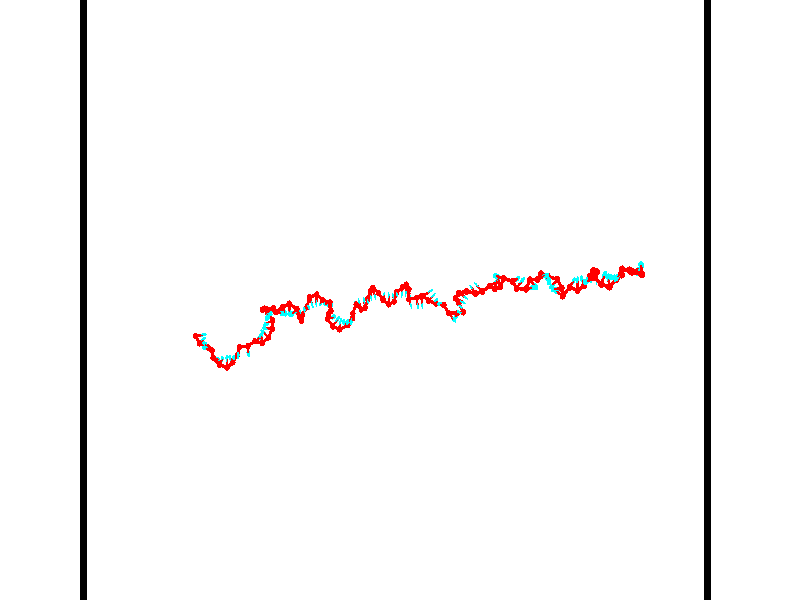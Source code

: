 // switches for output
#declare DRAW_BASES = 1; // possible values are 0, 1; only relevant for DNA ribbons
#declare DRAW_BASES_TYPE = 3; // possible values are 1, 2, 3; only relevant for DNA ribbons
#declare DRAW_FOG = 0; // set to 1 to enable fog

#include "colors.inc"

#include "transforms.inc"
background { rgb <1, 1, 1>}

#default {
   normal{
       ripples 0.25
       frequency 0.20
       turbulence 0.2
       lambda 5
   }
	finish {
		phong 0.1
		phong_size 40.
	}
}

// original window dimensions: 1024x640


// camera settings

camera {
	sky <-0, 1, 0>
	up <-0, 1, 0>
	right 1.6 * <0.99995, 0, 0.00999983>
	location <54.4867, 55, 106.329>
	look_at <55, 55, 55.0001>
	direction <0.513302, 0, -51.3289>
	angle 67.0682
}


# declare cpy_camera_pos = <54.4867, 55, 106.329>;
# if (DRAW_FOG = 1)
fog {
	fog_type 2
	up vnormalize(cpy_camera_pos)
	color rgbt<1,1,1,0.3>
	distance 1e-5
	fog_alt 3e-3
	fog_offset 88
}
# end


// LIGHTS

# declare lum = 6;
global_settings {
	ambient_light rgb lum * <0.05, 0.05, 0.05>
	max_trace_level 15
}# declare cpy_direct_light_amount = 0.25;
light_source
{	1000 * <-0.98995, -1, 1.00995>,
	rgb lum * cpy_direct_light_amount
	parallel
}

light_source
{	1000 * <0.98995, 1, -1.00995>,
	rgb lum * cpy_direct_light_amount
	parallel
}

// strand 0

// nucleotide -1

// particle -1
sphere {
	<36.080528, 52.209965, 50.138721> 0.250000
	pigment { color rgbt <1,0,0,0> }
	no_shadow
}
cylinder {
	<36.425850, 52.253952, 49.941696>,  <36.633041, 52.280346, 49.823483>, 0.100000
	pigment { color rgbt <1,0,0,0> }
	no_shadow
}
cylinder {
	<36.425850, 52.253952, 49.941696>,  <36.080528, 52.209965, 50.138721>, 0.100000
	pigment { color rgbt <1,0,0,0> }
	no_shadow
}

// particle -1
sphere {
	<36.425850, 52.253952, 49.941696> 0.100000
	pigment { color rgbt <1,0,0,0> }
	no_shadow
}
sphere {
	0, 1
	scale<0.080000,0.200000,0.300000>
	matrix <0.372629, -0.797119, 0.475130,
		-0.340380, -0.593723, -0.729132,
		0.863301, 0.109972, -0.492562,
		36.684841, 52.286945, 49.793926>
	pigment { color rgbt <0,1,1,0> }
	no_shadow
}
cylinder {
	<36.303432, 51.624088, 49.750435>,  <36.080528, 52.209965, 50.138721>, 0.130000
	pigment { color rgbt <1,0,0,0> }
	no_shadow
}

// nucleotide -1

// particle -1
sphere {
	<36.303432, 51.624088, 49.750435> 0.250000
	pigment { color rgbt <1,0,0,0> }
	no_shadow
}
cylinder {
	<36.589321, 51.837959, 49.930786>,  <36.760853, 51.966282, 50.038998>, 0.100000
	pigment { color rgbt <1,0,0,0> }
	no_shadow
}
cylinder {
	<36.589321, 51.837959, 49.930786>,  <36.303432, 51.624088, 49.750435>, 0.100000
	pigment { color rgbt <1,0,0,0> }
	no_shadow
}

// particle -1
sphere {
	<36.589321, 51.837959, 49.930786> 0.100000
	pigment { color rgbt <1,0,0,0> }
	no_shadow
}
sphere {
	0, 1
	scale<0.080000,0.200000,0.300000>
	matrix <0.334796, -0.827545, 0.450645,
		0.614071, -0.171135, -0.770474,
		0.714723, 0.534680, 0.450876,
		36.803738, 51.998363, 50.066048>
	pigment { color rgbt <0,1,1,0> }
	no_shadow
}
cylinder {
	<37.093914, 51.290226, 49.679050>,  <36.303432, 51.624088, 49.750435>, 0.130000
	pigment { color rgbt <1,0,0,0> }
	no_shadow
}

// nucleotide -1

// particle -1
sphere {
	<37.093914, 51.290226, 49.679050> 0.250000
	pigment { color rgbt <1,0,0,0> }
	no_shadow
}
cylinder {
	<37.011372, 51.494133, 50.013130>,  <36.961845, 51.616478, 50.213577>, 0.100000
	pigment { color rgbt <1,0,0,0> }
	no_shadow
}
cylinder {
	<37.011372, 51.494133, 50.013130>,  <37.093914, 51.290226, 49.679050>, 0.100000
	pigment { color rgbt <1,0,0,0> }
	no_shadow
}

// particle -1
sphere {
	<37.011372, 51.494133, 50.013130> 0.100000
	pigment { color rgbt <1,0,0,0> }
	no_shadow
}
sphere {
	0, 1
	scale<0.080000,0.200000,0.300000>
	matrix <0.260681, -0.794078, 0.549077,
		0.943114, 0.331024, 0.030974,
		-0.206354, 0.509768, 0.835198,
		36.949467, 51.647064, 50.263691>
	pigment { color rgbt <0,1,1,0> }
	no_shadow
}
cylinder {
	<37.566769, 51.086288, 50.059612>,  <37.093914, 51.290226, 49.679050>, 0.130000
	pigment { color rgbt <1,0,0,0> }
	no_shadow
}

// nucleotide -1

// particle -1
sphere {
	<37.566769, 51.086288, 50.059612> 0.250000
	pigment { color rgbt <1,0,0,0> }
	no_shadow
}
cylinder {
	<37.289406, 51.216438, 50.316772>,  <37.122990, 51.294529, 50.471069>, 0.100000
	pigment { color rgbt <1,0,0,0> }
	no_shadow
}
cylinder {
	<37.289406, 51.216438, 50.316772>,  <37.566769, 51.086288, 50.059612>, 0.100000
	pigment { color rgbt <1,0,0,0> }
	no_shadow
}

// particle -1
sphere {
	<37.289406, 51.216438, 50.316772> 0.100000
	pigment { color rgbt <1,0,0,0> }
	no_shadow
}
sphere {
	0, 1
	scale<0.080000,0.200000,0.300000>
	matrix <0.297073, -0.683787, 0.666471,
		0.656459, 0.653123, 0.377481,
		-0.693404, 0.325371, 0.642903,
		37.081383, 51.314049, 50.509644>
	pigment { color rgbt <0,1,1,0> }
	no_shadow
}
cylinder {
	<37.838680, 50.568134, 50.577171>,  <37.566769, 51.086288, 50.059612>, 0.130000
	pigment { color rgbt <1,0,0,0> }
	no_shadow
}

// nucleotide -1

// particle -1
sphere {
	<37.838680, 50.568134, 50.577171> 0.250000
	pigment { color rgbt <1,0,0,0> }
	no_shadow
}
cylinder {
	<37.992081, 50.459068, 50.224224>,  <38.084122, 50.393627, 50.012455>, 0.100000
	pigment { color rgbt <1,0,0,0> }
	no_shadow
}
cylinder {
	<37.992081, 50.459068, 50.224224>,  <37.838680, 50.568134, 50.577171>, 0.100000
	pigment { color rgbt <1,0,0,0> }
	no_shadow
}

// particle -1
sphere {
	<37.992081, 50.459068, 50.224224> 0.100000
	pigment { color rgbt <1,0,0,0> }
	no_shadow
}
sphere {
	0, 1
	scale<0.080000,0.200000,0.300000>
	matrix <0.919781, 0.198890, 0.338299,
		0.083252, -0.941326, 0.327068,
		0.383501, -0.272667, -0.882372,
		38.107132, 50.377270, 49.959511>
	pigment { color rgbt <0,1,1,0> }
	no_shadow
}
cylinder {
	<38.449867, 50.040825, 50.665413>,  <37.838680, 50.568134, 50.577171>, 0.130000
	pigment { color rgbt <1,0,0,0> }
	no_shadow
}

// nucleotide -1

// particle -1
sphere {
	<38.449867, 50.040825, 50.665413> 0.250000
	pigment { color rgbt <1,0,0,0> }
	no_shadow
}
cylinder {
	<38.489452, 50.262421, 50.334763>,  <38.513203, 50.395378, 50.136372>, 0.100000
	pigment { color rgbt <1,0,0,0> }
	no_shadow
}
cylinder {
	<38.489452, 50.262421, 50.334763>,  <38.449867, 50.040825, 50.665413>, 0.100000
	pigment { color rgbt <1,0,0,0> }
	no_shadow
}

// particle -1
sphere {
	<38.489452, 50.262421, 50.334763> 0.100000
	pigment { color rgbt <1,0,0,0> }
	no_shadow
}
sphere {
	0, 1
	scale<0.080000,0.200000,0.300000>
	matrix <0.970396, 0.130187, 0.203426,
		0.220311, -0.822283, -0.524703,
		0.098964, 0.553987, -0.826623,
		38.519142, 50.428616, 50.086777>
	pigment { color rgbt <0,1,1,0> }
	no_shadow
}
cylinder {
	<39.036491, 49.795483, 50.306816>,  <38.449867, 50.040825, 50.665413>, 0.130000
	pigment { color rgbt <1,0,0,0> }
	no_shadow
}

// nucleotide -1

// particle -1
sphere {
	<39.036491, 49.795483, 50.306816> 0.250000
	pigment { color rgbt <1,0,0,0> }
	no_shadow
}
cylinder {
	<39.008579, 50.189995, 50.246975>,  <38.991833, 50.426701, 50.211071>, 0.100000
	pigment { color rgbt <1,0,0,0> }
	no_shadow
}
cylinder {
	<39.008579, 50.189995, 50.246975>,  <39.036491, 49.795483, 50.306816>, 0.100000
	pigment { color rgbt <1,0,0,0> }
	no_shadow
}

// particle -1
sphere {
	<39.008579, 50.189995, 50.246975> 0.100000
	pigment { color rgbt <1,0,0,0> }
	no_shadow
}
sphere {
	0, 1
	scale<0.080000,0.200000,0.300000>
	matrix <0.960088, 0.107120, 0.258371,
		0.270851, -0.125604, -0.954392,
		-0.069782, 0.986280, -0.149604,
		38.987644, 50.485878, 50.202095>
	pigment { color rgbt <0,1,1,0> }
	no_shadow
}
cylinder {
	<39.441673, 50.146412, 49.841946>,  <39.036491, 49.795483, 50.306816>, 0.130000
	pigment { color rgbt <1,0,0,0> }
	no_shadow
}

// nucleotide -1

// particle -1
sphere {
	<39.441673, 50.146412, 49.841946> 0.250000
	pigment { color rgbt <1,0,0,0> }
	no_shadow
}
cylinder {
	<39.379433, 50.385967, 50.156174>,  <39.342087, 50.529701, 50.344711>, 0.100000
	pigment { color rgbt <1,0,0,0> }
	no_shadow
}
cylinder {
	<39.379433, 50.385967, 50.156174>,  <39.441673, 50.146412, 49.841946>, 0.100000
	pigment { color rgbt <1,0,0,0> }
	no_shadow
}

// particle -1
sphere {
	<39.379433, 50.385967, 50.156174> 0.100000
	pigment { color rgbt <1,0,0,0> }
	no_shadow
}
sphere {
	0, 1
	scale<0.080000,0.200000,0.300000>
	matrix <0.980122, -0.005481, 0.198319,
		0.123076, 0.800814, -0.586130,
		-0.155604, 0.598888, 0.785570,
		39.332752, 50.565632, 50.391846>
	pigment { color rgbt <0,1,1,0> }
	no_shadow
}
cylinder {
	<39.900166, 50.729572, 49.851753>,  <39.441673, 50.146412, 49.841946>, 0.130000
	pigment { color rgbt <1,0,0,0> }
	no_shadow
}

// nucleotide -1

// particle -1
sphere {
	<39.900166, 50.729572, 49.851753> 0.250000
	pigment { color rgbt <1,0,0,0> }
	no_shadow
}
cylinder {
	<39.801170, 50.654285, 50.231926>,  <39.741776, 50.609116, 50.460030>, 0.100000
	pigment { color rgbt <1,0,0,0> }
	no_shadow
}
cylinder {
	<39.801170, 50.654285, 50.231926>,  <39.900166, 50.729572, 49.851753>, 0.100000
	pigment { color rgbt <1,0,0,0> }
	no_shadow
}

// particle -1
sphere {
	<39.801170, 50.654285, 50.231926> 0.100000
	pigment { color rgbt <1,0,0,0> }
	no_shadow
}
sphere {
	0, 1
	scale<0.080000,0.200000,0.300000>
	matrix <0.960721, 0.079453, 0.265899,
		-0.125561, 0.978909, 0.161158,
		-0.247486, -0.188215, 0.950435,
		39.726925, 50.597820, 50.517056>
	pigment { color rgbt <0,1,1,0> }
	no_shadow
}
cylinder {
	<40.156612, 51.357597, 50.173470>,  <39.900166, 50.729572, 49.851753>, 0.130000
	pigment { color rgbt <1,0,0,0> }
	no_shadow
}

// nucleotide -1

// particle -1
sphere {
	<40.156612, 51.357597, 50.173470> 0.250000
	pigment { color rgbt <1,0,0,0> }
	no_shadow
}
cylinder {
	<40.139915, 51.019089, 50.385914>,  <40.129898, 50.815983, 50.513382>, 0.100000
	pigment { color rgbt <1,0,0,0> }
	no_shadow
}
cylinder {
	<40.139915, 51.019089, 50.385914>,  <40.156612, 51.357597, 50.173470>, 0.100000
	pigment { color rgbt <1,0,0,0> }
	no_shadow
}

// particle -1
sphere {
	<40.139915, 51.019089, 50.385914> 0.100000
	pigment { color rgbt <1,0,0,0> }
	no_shadow
}
sphere {
	0, 1
	scale<0.080000,0.200000,0.300000>
	matrix <0.964522, 0.104563, 0.242411,
		-0.260681, 0.522387, 0.811885,
		-0.041739, -0.846273, 0.531112,
		40.127396, 50.765205, 50.545246>
	pigment { color rgbt <0,1,1,0> }
	no_shadow
}
cylinder {
	<40.852406, 51.418674, 49.803967>,  <40.156612, 51.357597, 50.173470>, 0.130000
	pigment { color rgbt <1,0,0,0> }
	no_shadow
}

// nucleotide -1

// particle -1
sphere {
	<40.852406, 51.418674, 49.803967> 0.250000
	pigment { color rgbt <1,0,0,0> }
	no_shadow
}
cylinder {
	<40.822922, 51.069443, 49.611176>,  <40.805233, 50.859905, 49.495502>, 0.100000
	pigment { color rgbt <1,0,0,0> }
	no_shadow
}
cylinder {
	<40.822922, 51.069443, 49.611176>,  <40.852406, 51.418674, 49.803967>, 0.100000
	pigment { color rgbt <1,0,0,0> }
	no_shadow
}

// particle -1
sphere {
	<40.822922, 51.069443, 49.611176> 0.100000
	pigment { color rgbt <1,0,0,0> }
	no_shadow
}
sphere {
	0, 1
	scale<0.080000,0.200000,0.300000>
	matrix <-0.399720, -0.416911, 0.816339,
		-0.913669, 0.252828, -0.318256,
		-0.073709, -0.873077, -0.481979,
		40.800808, 50.807518, 49.466583>
	pigment { color rgbt <0,1,1,0> }
	no_shadow
}
cylinder {
	<41.440422, 51.778252, 49.597340>,  <40.852406, 51.418674, 49.803967>, 0.130000
	pigment { color rgbt <1,0,0,0> }
	no_shadow
}

// nucleotide -1

// particle -1
sphere {
	<41.440422, 51.778252, 49.597340> 0.250000
	pigment { color rgbt <1,0,0,0> }
	no_shadow
}
cylinder {
	<41.585464, 51.890377, 49.241825>,  <41.672489, 51.957653, 49.028515>, 0.100000
	pigment { color rgbt <1,0,0,0> }
	no_shadow
}
cylinder {
	<41.585464, 51.890377, 49.241825>,  <41.440422, 51.778252, 49.597340>, 0.100000
	pigment { color rgbt <1,0,0,0> }
	no_shadow
}

// particle -1
sphere {
	<41.585464, 51.890377, 49.241825> 0.100000
	pigment { color rgbt <1,0,0,0> }
	no_shadow
}
sphere {
	0, 1
	scale<0.080000,0.200000,0.300000>
	matrix <0.559219, 0.697468, 0.448121,
		0.745516, -0.659517, 0.096147,
		0.362602, 0.280314, -0.888787,
		41.694244, 51.974472, 48.975189>
	pigment { color rgbt <0,1,1,0> }
	no_shadow
}
cylinder {
	<42.147575, 51.644917, 49.713322>,  <41.440422, 51.778252, 49.597340>, 0.130000
	pigment { color rgbt <1,0,0,0> }
	no_shadow
}

// nucleotide -1

// particle -1
sphere {
	<42.147575, 51.644917, 49.713322> 0.250000
	pigment { color rgbt <1,0,0,0> }
	no_shadow
}
cylinder {
	<42.047485, 51.937737, 49.459869>,  <41.987431, 52.113430, 49.307796>, 0.100000
	pigment { color rgbt <1,0,0,0> }
	no_shadow
}
cylinder {
	<42.047485, 51.937737, 49.459869>,  <42.147575, 51.644917, 49.713322>, 0.100000
	pigment { color rgbt <1,0,0,0> }
	no_shadow
}

// particle -1
sphere {
	<42.047485, 51.937737, 49.459869> 0.100000
	pigment { color rgbt <1,0,0,0> }
	no_shadow
}
sphere {
	0, 1
	scale<0.080000,0.200000,0.300000>
	matrix <0.569046, 0.640681, 0.515475,
		0.783309, -0.231577, -0.576887,
		-0.250229, 0.732052, -0.633629,
		41.972416, 52.157352, 49.269779>
	pigment { color rgbt <0,1,1,0> }
	no_shadow
}
cylinder {
	<42.691875, 52.058277, 49.509834>,  <42.147575, 51.644917, 49.713322>, 0.130000
	pigment { color rgbt <1,0,0,0> }
	no_shadow
}

// nucleotide -1

// particle -1
sphere {
	<42.691875, 52.058277, 49.509834> 0.250000
	pigment { color rgbt <1,0,0,0> }
	no_shadow
}
cylinder {
	<42.391205, 52.308533, 49.426346>,  <42.210804, 52.458687, 49.376251>, 0.100000
	pigment { color rgbt <1,0,0,0> }
	no_shadow
}
cylinder {
	<42.391205, 52.308533, 49.426346>,  <42.691875, 52.058277, 49.509834>, 0.100000
	pigment { color rgbt <1,0,0,0> }
	no_shadow
}

// particle -1
sphere {
	<42.391205, 52.308533, 49.426346> 0.100000
	pigment { color rgbt <1,0,0,0> }
	no_shadow
}
sphere {
	0, 1
	scale<0.080000,0.200000,0.300000>
	matrix <0.489658, 0.741392, 0.458882,
		0.441836, 0.242729, -0.863634,
		-0.751675, 0.625636, -0.208720,
		42.165703, 52.496223, 49.363731>
	pigment { color rgbt <0,1,1,0> }
	no_shadow
}
cylinder {
	<42.996498, 52.728916, 49.251102>,  <42.691875, 52.058277, 49.509834>, 0.130000
	pigment { color rgbt <1,0,0,0> }
	no_shadow
}

// nucleotide -1

// particle -1
sphere {
	<42.996498, 52.728916, 49.251102> 0.250000
	pigment { color rgbt <1,0,0,0> }
	no_shadow
}
cylinder {
	<42.648277, 52.770210, 49.443550>,  <42.439342, 52.794987, 49.559017>, 0.100000
	pigment { color rgbt <1,0,0,0> }
	no_shadow
}
cylinder {
	<42.648277, 52.770210, 49.443550>,  <42.996498, 52.728916, 49.251102>, 0.100000
	pigment { color rgbt <1,0,0,0> }
	no_shadow
}

// particle -1
sphere {
	<42.648277, 52.770210, 49.443550> 0.100000
	pigment { color rgbt <1,0,0,0> }
	no_shadow
}
sphere {
	0, 1
	scale<0.080000,0.200000,0.300000>
	matrix <0.377762, 0.766762, 0.519011,
		-0.315321, 0.633576, -0.706508,
		-0.870557, 0.103236, 0.481117,
		42.387112, 52.801182, 49.587887>
	pigment { color rgbt <0,1,1,0> }
	no_shadow
}
cylinder {
	<43.063725, 53.408474, 49.424377>,  <42.996498, 52.728916, 49.251102>, 0.130000
	pigment { color rgbt <1,0,0,0> }
	no_shadow
}

// nucleotide -1

// particle -1
sphere {
	<43.063725, 53.408474, 49.424377> 0.250000
	pigment { color rgbt <1,0,0,0> }
	no_shadow
}
cylinder {
	<42.770367, 53.255753, 49.649357>,  <42.594353, 53.164120, 49.784344>, 0.100000
	pigment { color rgbt <1,0,0,0> }
	no_shadow
}
cylinder {
	<42.770367, 53.255753, 49.649357>,  <43.063725, 53.408474, 49.424377>, 0.100000
	pigment { color rgbt <1,0,0,0> }
	no_shadow
}

// particle -1
sphere {
	<42.770367, 53.255753, 49.649357> 0.100000
	pigment { color rgbt <1,0,0,0> }
	no_shadow
}
sphere {
	0, 1
	scale<0.080000,0.200000,0.300000>
	matrix <0.196879, 0.672629, 0.713308,
		-0.650665, 0.633875, -0.418137,
		-0.733399, -0.381802, 0.562453,
		42.550346, 53.141212, 49.818092>
	pigment { color rgbt <0,1,1,0> }
	no_shadow
}
cylinder {
	<42.584797, 53.972828, 49.462757>,  <43.063725, 53.408474, 49.424377>, 0.130000
	pigment { color rgbt <1,0,0,0> }
	no_shadow
}

// nucleotide -1

// particle -1
sphere {
	<42.584797, 53.972828, 49.462757> 0.250000
	pigment { color rgbt <1,0,0,0> }
	no_shadow
}
cylinder {
	<42.616138, 53.728363, 49.777805>,  <42.634945, 53.581684, 49.966835>, 0.100000
	pigment { color rgbt <1,0,0,0> }
	no_shadow
}
cylinder {
	<42.616138, 53.728363, 49.777805>,  <42.584797, 53.972828, 49.462757>, 0.100000
	pigment { color rgbt <1,0,0,0> }
	no_shadow
}

// particle -1
sphere {
	<42.616138, 53.728363, 49.777805> 0.100000
	pigment { color rgbt <1,0,0,0> }
	no_shadow
}
sphere {
	0, 1
	scale<0.080000,0.200000,0.300000>
	matrix <0.371553, 0.751030, 0.545805,
		-0.925100, 0.249877, 0.285923,
		0.078353, -0.611159, 0.787620,
		42.639645, 53.545013, 50.014091>
	pigment { color rgbt <0,1,1,0> }
	no_shadow
}
cylinder {
	<42.447365, 54.328869, 50.075562>,  <42.584797, 53.972828, 49.462757>, 0.130000
	pigment { color rgbt <1,0,0,0> }
	no_shadow
}

// nucleotide -1

// particle -1
sphere {
	<42.447365, 54.328869, 50.075562> 0.250000
	pigment { color rgbt <1,0,0,0> }
	no_shadow
}
cylinder {
	<42.658504, 54.019283, 50.215477>,  <42.785191, 53.833530, 50.299427>, 0.100000
	pigment { color rgbt <1,0,0,0> }
	no_shadow
}
cylinder {
	<42.658504, 54.019283, 50.215477>,  <42.447365, 54.328869, 50.075562>, 0.100000
	pigment { color rgbt <1,0,0,0> }
	no_shadow
}

// particle -1
sphere {
	<42.658504, 54.019283, 50.215477> 0.100000
	pigment { color rgbt <1,0,0,0> }
	no_shadow
}
sphere {
	0, 1
	scale<0.080000,0.200000,0.300000>
	matrix <0.374488, 0.581726, 0.722048,
		-0.762319, -0.250145, 0.596907,
		0.527853, -0.773965, 0.349785,
		42.816860, 53.787094, 50.320412>
	pigment { color rgbt <0,1,1,0> }
	no_shadow
}
cylinder {
	<42.408302, 54.253208, 50.839516>,  <42.447365, 54.328869, 50.075562>, 0.130000
	pigment { color rgbt <1,0,0,0> }
	no_shadow
}

// nucleotide -1

// particle -1
sphere {
	<42.408302, 54.253208, 50.839516> 0.250000
	pigment { color rgbt <1,0,0,0> }
	no_shadow
}
cylinder {
	<42.760826, 54.099274, 50.729828>,  <42.972340, 54.006912, 50.664017>, 0.100000
	pigment { color rgbt <1,0,0,0> }
	no_shadow
}
cylinder {
	<42.760826, 54.099274, 50.729828>,  <42.408302, 54.253208, 50.839516>, 0.100000
	pigment { color rgbt <1,0,0,0> }
	no_shadow
}

// particle -1
sphere {
	<42.760826, 54.099274, 50.729828> 0.100000
	pigment { color rgbt <1,0,0,0> }
	no_shadow
}
sphere {
	0, 1
	scale<0.080000,0.200000,0.300000>
	matrix <0.463775, 0.593188, 0.658058,
		-0.090580, -0.707129, 0.701259,
		0.881311, -0.384833, -0.274217,
		43.025219, 53.983822, 50.647564>
	pigment { color rgbt <0,1,1,0> }
	no_shadow
}
cylinder {
	<42.871899, 54.336655, 51.464577>,  <42.408302, 54.253208, 50.839516>, 0.130000
	pigment { color rgbt <1,0,0,0> }
	no_shadow
}

// nucleotide -1

// particle -1
sphere {
	<42.871899, 54.336655, 51.464577> 0.250000
	pigment { color rgbt <1,0,0,0> }
	no_shadow
}
cylinder {
	<43.110550, 54.230484, 51.161636>,  <43.253742, 54.166782, 50.979874>, 0.100000
	pigment { color rgbt <1,0,0,0> }
	no_shadow
}
cylinder {
	<43.110550, 54.230484, 51.161636>,  <42.871899, 54.336655, 51.464577>, 0.100000
	pigment { color rgbt <1,0,0,0> }
	no_shadow
}

// particle -1
sphere {
	<43.110550, 54.230484, 51.161636> 0.100000
	pigment { color rgbt <1,0,0,0> }
	no_shadow
}
sphere {
	0, 1
	scale<0.080000,0.200000,0.300000>
	matrix <0.679393, 0.669367, 0.300621,
		0.427152, -0.693898, 0.579695,
		0.596629, -0.265430, -0.757351,
		43.289539, 54.150856, 50.934429>
	pigment { color rgbt <0,1,1,0> }
	no_shadow
}
cylinder {
	<43.576344, 54.377995, 51.711060>,  <42.871899, 54.336655, 51.464577>, 0.130000
	pigment { color rgbt <1,0,0,0> }
	no_shadow
}

// nucleotide -1

// particle -1
sphere {
	<43.576344, 54.377995, 51.711060> 0.250000
	pigment { color rgbt <1,0,0,0> }
	no_shadow
}
cylinder {
	<43.579243, 54.422974, 51.313606>,  <43.580982, 54.449959, 51.075134>, 0.100000
	pigment { color rgbt <1,0,0,0> }
	no_shadow
}
cylinder {
	<43.579243, 54.422974, 51.313606>,  <43.576344, 54.377995, 51.711060>, 0.100000
	pigment { color rgbt <1,0,0,0> }
	no_shadow
}

// particle -1
sphere {
	<43.579243, 54.422974, 51.313606> 0.100000
	pigment { color rgbt <1,0,0,0> }
	no_shadow
}
sphere {
	0, 1
	scale<0.080000,0.200000,0.300000>
	matrix <0.758151, 0.647302, 0.078785,
		0.652039, -0.753894, -0.080558,
		0.007250, 0.112446, -0.993631,
		43.581417, 54.456707, 51.015518>
	pigment { color rgbt <0,1,1,0> }
	no_shadow
}
cylinder {
	<43.932198, 54.110554, 52.281387>,  <43.576344, 54.377995, 51.711060>, 0.130000
	pigment { color rgbt <1,0,0,0> }
	no_shadow
}

// nucleotide -1

// particle -1
sphere {
	<43.932198, 54.110554, 52.281387> 0.250000
	pigment { color rgbt <1,0,0,0> }
	no_shadow
}
cylinder {
	<44.276447, 54.053238, 52.476849>,  <44.482998, 54.018848, 52.594128>, 0.100000
	pigment { color rgbt <1,0,0,0> }
	no_shadow
}
cylinder {
	<44.276447, 54.053238, 52.476849>,  <43.932198, 54.110554, 52.281387>, 0.100000
	pigment { color rgbt <1,0,0,0> }
	no_shadow
}

// particle -1
sphere {
	<44.276447, 54.053238, 52.476849> 0.100000
	pigment { color rgbt <1,0,0,0> }
	no_shadow
}
sphere {
	0, 1
	scale<0.080000,0.200000,0.300000>
	matrix <0.482335, -0.078372, -0.872474,
		0.163314, 0.986573, 0.001665,
		0.860628, -0.143290, 0.488658,
		44.534637, 54.010250, 52.623447>
	pigment { color rgbt <0,1,1,0> }
	no_shadow
}
cylinder {
	<44.433846, 54.437958, 51.900627>,  <43.932198, 54.110554, 52.281387>, 0.130000
	pigment { color rgbt <1,0,0,0> }
	no_shadow
}

// nucleotide -1

// particle -1
sphere {
	<44.433846, 54.437958, 51.900627> 0.250000
	pigment { color rgbt <1,0,0,0> }
	no_shadow
}
cylinder {
	<44.644382, 54.191933, 52.135460>,  <44.770706, 54.044319, 52.276360>, 0.100000
	pigment { color rgbt <1,0,0,0> }
	no_shadow
}
cylinder {
	<44.644382, 54.191933, 52.135460>,  <44.433846, 54.437958, 51.900627>, 0.100000
	pigment { color rgbt <1,0,0,0> }
	no_shadow
}

// particle -1
sphere {
	<44.644382, 54.191933, 52.135460> 0.100000
	pigment { color rgbt <1,0,0,0> }
	no_shadow
}
sphere {
	0, 1
	scale<0.080000,0.200000,0.300000>
	matrix <0.619750, -0.195200, -0.760136,
		0.582127, 0.763936, 0.278441,
		0.526344, -0.615059, 0.587081,
		44.802284, 54.007416, 52.311584>
	pigment { color rgbt <0,1,1,0> }
	no_shadow
}
cylinder {
	<45.096973, 54.722027, 52.057976>,  <44.433846, 54.437958, 51.900627>, 0.130000
	pigment { color rgbt <1,0,0,0> }
	no_shadow
}

// nucleotide -1

// particle -1
sphere {
	<45.096973, 54.722027, 52.057976> 0.250000
	pigment { color rgbt <1,0,0,0> }
	no_shadow
}
cylinder {
	<45.113991, 54.322449, 52.050995>,  <45.124203, 54.082703, 52.046806>, 0.100000
	pigment { color rgbt <1,0,0,0> }
	no_shadow
}
cylinder {
	<45.113991, 54.322449, 52.050995>,  <45.096973, 54.722027, 52.057976>, 0.100000
	pigment { color rgbt <1,0,0,0> }
	no_shadow
}

// particle -1
sphere {
	<45.113991, 54.322449, 52.050995> 0.100000
	pigment { color rgbt <1,0,0,0> }
	no_shadow
}
sphere {
	0, 1
	scale<0.080000,0.200000,0.300000>
	matrix <0.599631, 0.039501, -0.799301,
		0.799145, 0.023543, 0.600677,
		0.042545, -0.998942, -0.017450,
		45.126755, 54.022766, 52.045761>
	pigment { color rgbt <0,1,1,0> }
	no_shadow
}
cylinder {
	<45.767269, 54.326843, 52.039989>,  <45.096973, 54.722027, 52.057976>, 0.130000
	pigment { color rgbt <1,0,0,0> }
	no_shadow
}

// nucleotide -1

// particle -1
sphere {
	<45.767269, 54.326843, 52.039989> 0.250000
	pigment { color rgbt <1,0,0,0> }
	no_shadow
}
cylinder {
	<45.502037, 54.125179, 51.818668>,  <45.342896, 54.004181, 51.685875>, 0.100000
	pigment { color rgbt <1,0,0,0> }
	no_shadow
}
cylinder {
	<45.502037, 54.125179, 51.818668>,  <45.767269, 54.326843, 52.039989>, 0.100000
	pigment { color rgbt <1,0,0,0> }
	no_shadow
}

// particle -1
sphere {
	<45.502037, 54.125179, 51.818668> 0.100000
	pigment { color rgbt <1,0,0,0> }
	no_shadow
}
sphere {
	0, 1
	scale<0.080000,0.200000,0.300000>
	matrix <0.539069, 0.191233, -0.820265,
		0.519353, -0.842173, 0.144972,
		-0.663081, -0.504157, -0.553307,
		45.303112, 53.973934, 51.652676>
	pigment { color rgbt <0,1,1,0> }
	no_shadow
}
cylinder {
	<45.986908, 53.690929, 51.724335>,  <45.767269, 54.326843, 52.039989>, 0.130000
	pigment { color rgbt <1,0,0,0> }
	no_shadow
}

// nucleotide -1

// particle -1
sphere {
	<45.986908, 53.690929, 51.724335> 0.250000
	pigment { color rgbt <1,0,0,0> }
	no_shadow
}
cylinder {
	<45.754150, 53.905739, 51.480042>,  <45.614494, 54.034626, 51.333466>, 0.100000
	pigment { color rgbt <1,0,0,0> }
	no_shadow
}
cylinder {
	<45.754150, 53.905739, 51.480042>,  <45.986908, 53.690929, 51.724335>, 0.100000
	pigment { color rgbt <1,0,0,0> }
	no_shadow
}

// particle -1
sphere {
	<45.754150, 53.905739, 51.480042> 0.100000
	pigment { color rgbt <1,0,0,0> }
	no_shadow
}
sphere {
	0, 1
	scale<0.080000,0.200000,0.300000>
	matrix <0.769586, 0.120819, -0.627009,
		-0.262930, -0.834870, -0.483591,
		-0.581898, 0.537024, -0.610737,
		45.579582, 54.066845, 51.296822>
	pigment { color rgbt <0,1,1,0> }
	no_shadow
}
cylinder {
	<46.043987, 53.402824, 51.018120>,  <45.986908, 53.690929, 51.724335>, 0.130000
	pigment { color rgbt <1,0,0,0> }
	no_shadow
}

// nucleotide -1

// particle -1
sphere {
	<46.043987, 53.402824, 51.018120> 0.250000
	pigment { color rgbt <1,0,0,0> }
	no_shadow
}
cylinder {
	<45.961494, 53.789856, 51.076450>,  <45.911999, 54.022076, 51.111450>, 0.100000
	pigment { color rgbt <1,0,0,0> }
	no_shadow
}
cylinder {
	<45.961494, 53.789856, 51.076450>,  <46.043987, 53.402824, 51.018120>, 0.100000
	pigment { color rgbt <1,0,0,0> }
	no_shadow
}

// particle -1
sphere {
	<45.961494, 53.789856, 51.076450> 0.100000
	pigment { color rgbt <1,0,0,0> }
	no_shadow
}
sphere {
	0, 1
	scale<0.080000,0.200000,0.300000>
	matrix <0.828983, 0.251948, -0.499309,
		-0.519860, 0.017916, -0.854063,
		-0.206234, 0.967575, 0.145830,
		45.899624, 54.080128, 51.120201>
	pigment { color rgbt <0,1,1,0> }
	no_shadow
}
cylinder {
	<45.998405, 53.840939, 50.381184>,  <46.043987, 53.402824, 51.018120>, 0.130000
	pigment { color rgbt <1,0,0,0> }
	no_shadow
}

// nucleotide -1

// particle -1
sphere {
	<45.998405, 53.840939, 50.381184> 0.250000
	pigment { color rgbt <1,0,0,0> }
	no_shadow
}
cylinder {
	<46.139408, 54.063202, 50.682373>,  <46.224010, 54.196560, 50.863087>, 0.100000
	pigment { color rgbt <1,0,0,0> }
	no_shadow
}
cylinder {
	<46.139408, 54.063202, 50.682373>,  <45.998405, 53.840939, 50.381184>, 0.100000
	pigment { color rgbt <1,0,0,0> }
	no_shadow
}

// particle -1
sphere {
	<46.139408, 54.063202, 50.682373> 0.100000
	pigment { color rgbt <1,0,0,0> }
	no_shadow
}
sphere {
	0, 1
	scale<0.080000,0.200000,0.300000>
	matrix <0.778075, 0.273022, -0.565737,
		-0.519939, 0.785301, -0.336104,
		0.352510, 0.555662, 0.752978,
		46.245159, 54.229900, 50.908268>
	pigment { color rgbt <0,1,1,0> }
	no_shadow
}
cylinder {
	<46.376751, 54.441525, 50.039001>,  <45.998405, 53.840939, 50.381184>, 0.130000
	pigment { color rgbt <1,0,0,0> }
	no_shadow
}

// nucleotide -1

// particle -1
sphere {
	<46.376751, 54.441525, 50.039001> 0.250000
	pigment { color rgbt <1,0,0,0> }
	no_shadow
}
cylinder {
	<46.525612, 54.441841, 50.410271>,  <46.614929, 54.442032, 50.633034>, 0.100000
	pigment { color rgbt <1,0,0,0> }
	no_shadow
}
cylinder {
	<46.525612, 54.441841, 50.410271>,  <46.376751, 54.441525, 50.039001>, 0.100000
	pigment { color rgbt <1,0,0,0> }
	no_shadow
}

// particle -1
sphere {
	<46.525612, 54.441841, 50.410271> 0.100000
	pigment { color rgbt <1,0,0,0> }
	no_shadow
}
sphere {
	0, 1
	scale<0.080000,0.200000,0.300000>
	matrix <0.805474, 0.496628, -0.323377,
		-0.461211, 0.867963, 0.184184,
		0.372150, 0.000790, 0.928172,
		46.637257, 54.442078, 50.688721>
	pigment { color rgbt <0,1,1,0> }
	no_shadow
}
cylinder {
	<46.644917, 55.197914, 50.225159>,  <46.376751, 54.441525, 50.039001>, 0.130000
	pigment { color rgbt <1,0,0,0> }
	no_shadow
}

// nucleotide -1

// particle -1
sphere {
	<46.644917, 55.197914, 50.225159> 0.250000
	pigment { color rgbt <1,0,0,0> }
	no_shadow
}
cylinder {
	<46.812710, 54.885899, 50.410873>,  <46.913387, 54.698689, 50.522305>, 0.100000
	pigment { color rgbt <1,0,0,0> }
	no_shadow
}
cylinder {
	<46.812710, 54.885899, 50.410873>,  <46.644917, 55.197914, 50.225159>, 0.100000
	pigment { color rgbt <1,0,0,0> }
	no_shadow
}

// particle -1
sphere {
	<46.812710, 54.885899, 50.410873> 0.100000
	pigment { color rgbt <1,0,0,0> }
	no_shadow
}
sphere {
	0, 1
	scale<0.080000,0.200000,0.300000>
	matrix <0.895346, 0.271227, -0.353260,
		0.149630, 0.563887, 0.812184,
		0.419485, -0.780043, 0.464290,
		46.938557, 54.651886, 50.550159>
	pigment { color rgbt <0,1,1,0> }
	no_shadow
}
cylinder {
	<47.349949, 55.417332, 50.529545>,  <46.644917, 55.197914, 50.225159>, 0.130000
	pigment { color rgbt <1,0,0,0> }
	no_shadow
}

// nucleotide -1

// particle -1
sphere {
	<47.349949, 55.417332, 50.529545> 0.250000
	pigment { color rgbt <1,0,0,0> }
	no_shadow
}
cylinder {
	<47.326225, 55.021984, 50.473541>,  <47.311989, 54.784775, 50.439938>, 0.100000
	pigment { color rgbt <1,0,0,0> }
	no_shadow
}
cylinder {
	<47.326225, 55.021984, 50.473541>,  <47.349949, 55.417332, 50.529545>, 0.100000
	pigment { color rgbt <1,0,0,0> }
	no_shadow
}

// particle -1
sphere {
	<47.326225, 55.021984, 50.473541> 0.100000
	pigment { color rgbt <1,0,0,0> }
	no_shadow
}
sphere {
	0, 1
	scale<0.080000,0.200000,0.300000>
	matrix <0.962020, -0.019158, -0.272306,
		0.266458, -0.150842, 0.951970,
		-0.059313, -0.988372, -0.140008,
		47.308430, 54.725471, 50.431538>
	pigment { color rgbt <0,1,1,0> }
	no_shadow
}
cylinder {
	<47.936741, 55.005562, 50.919941>,  <47.349949, 55.417332, 50.529545>, 0.130000
	pigment { color rgbt <1,0,0,0> }
	no_shadow
}

// nucleotide -1

// particle -1
sphere {
	<47.936741, 55.005562, 50.919941> 0.250000
	pigment { color rgbt <1,0,0,0> }
	no_shadow
}
cylinder {
	<47.791523, 54.843151, 50.584480>,  <47.704391, 54.745705, 50.383202>, 0.100000
	pigment { color rgbt <1,0,0,0> }
	no_shadow
}
cylinder {
	<47.791523, 54.843151, 50.584480>,  <47.936741, 55.005562, 50.919941>, 0.100000
	pigment { color rgbt <1,0,0,0> }
	no_shadow
}

// particle -1
sphere {
	<47.791523, 54.843151, 50.584480> 0.100000
	pigment { color rgbt <1,0,0,0> }
	no_shadow
}
sphere {
	0, 1
	scale<0.080000,0.200000,0.300000>
	matrix <0.913465, 0.022454, -0.406298,
		0.183798, -0.913586, 0.362739,
		-0.363043, -0.406026, -0.838655,
		47.682610, 54.721344, 50.332882>
	pigment { color rgbt <0,1,1,0> }
	no_shadow
}
cylinder {
	<48.586449, 54.814182, 50.682590>,  <47.936741, 55.005562, 50.919941>, 0.130000
	pigment { color rgbt <1,0,0,0> }
	no_shadow
}

// nucleotide -1

// particle -1
sphere {
	<48.586449, 54.814182, 50.682590> 0.250000
	pigment { color rgbt <1,0,0,0> }
	no_shadow
}
cylinder {
	<48.315155, 54.752769, 50.395138>,  <48.152378, 54.715919, 50.222668>, 0.100000
	pigment { color rgbt <1,0,0,0> }
	no_shadow
}
cylinder {
	<48.315155, 54.752769, 50.395138>,  <48.586449, 54.814182, 50.682590>, 0.100000
	pigment { color rgbt <1,0,0,0> }
	no_shadow
}

// particle -1
sphere {
	<48.315155, 54.752769, 50.395138> 0.100000
	pigment { color rgbt <1,0,0,0> }
	no_shadow
}
sphere {
	0, 1
	scale<0.080000,0.200000,0.300000>
	matrix <0.724949, 0.020190, -0.688506,
		0.120221, -0.987937, 0.097614,
		-0.678229, -0.153538, -0.718631,
		48.111687, 54.706707, 50.179550>
	pigment { color rgbt <0,1,1,0> }
	no_shadow
}
cylinder {
	<48.635361, 54.154339, 50.296074>,  <48.586449, 54.814182, 50.682590>, 0.130000
	pigment { color rgbt <1,0,0,0> }
	no_shadow
}

// nucleotide -1

// particle -1
sphere {
	<48.635361, 54.154339, 50.296074> 0.250000
	pigment { color rgbt <1,0,0,0> }
	no_shadow
}
cylinder {
	<48.474541, 54.423470, 50.047668>,  <48.378048, 54.584946, 49.898624>, 0.100000
	pigment { color rgbt <1,0,0,0> }
	no_shadow
}
cylinder {
	<48.474541, 54.423470, 50.047668>,  <48.635361, 54.154339, 50.296074>, 0.100000
	pigment { color rgbt <1,0,0,0> }
	no_shadow
}

// particle -1
sphere {
	<48.474541, 54.423470, 50.047668> 0.100000
	pigment { color rgbt <1,0,0,0> }
	no_shadow
}
sphere {
	0, 1
	scale<0.080000,0.200000,0.300000>
	matrix <0.616865, -0.302177, -0.726750,
		-0.676633, -0.675275, -0.293551,
		-0.402052, 0.672825, -0.621017,
		48.353924, 54.625317, 49.861362>
	pigment { color rgbt <0,1,1,0> }
	no_shadow
}
cylinder {
	<48.345043, 53.872475, 49.589382>,  <48.635361, 54.154339, 50.296074>, 0.130000
	pigment { color rgbt <1,0,0,0> }
	no_shadow
}

// nucleotide -1

// particle -1
sphere {
	<48.345043, 53.872475, 49.589382> 0.250000
	pigment { color rgbt <1,0,0,0> }
	no_shadow
}
cylinder {
	<48.482567, 54.247772, 49.573936>,  <48.565083, 54.472950, 49.564671>, 0.100000
	pigment { color rgbt <1,0,0,0> }
	no_shadow
}
cylinder {
	<48.482567, 54.247772, 49.573936>,  <48.345043, 53.872475, 49.589382>, 0.100000
	pigment { color rgbt <1,0,0,0> }
	no_shadow
}

// particle -1
sphere {
	<48.482567, 54.247772, 49.573936> 0.100000
	pigment { color rgbt <1,0,0,0> }
	no_shadow
}
sphere {
	0, 1
	scale<0.080000,0.200000,0.300000>
	matrix <0.636427, -0.263054, -0.725096,
		-0.690473, 0.224725, -0.687565,
		0.343814, 0.938244, -0.038611,
		48.585712, 54.529243, 49.562351>
	pigment { color rgbt <0,1,1,0> }
	no_shadow
}
cylinder {
	<48.327286, 53.511848, 50.168457>,  <48.345043, 53.872475, 49.589382>, 0.130000
	pigment { color rgbt <1,0,0,0> }
	no_shadow
}

// nucleotide -1

// particle -1
sphere {
	<48.327286, 53.511848, 50.168457> 0.250000
	pigment { color rgbt <1,0,0,0> }
	no_shadow
}
cylinder {
	<48.599960, 53.604454, 49.890839>,  <48.763565, 53.660019, 49.724266>, 0.100000
	pigment { color rgbt <1,0,0,0> }
	no_shadow
}
cylinder {
	<48.599960, 53.604454, 49.890839>,  <48.327286, 53.511848, 50.168457>, 0.100000
	pigment { color rgbt <1,0,0,0> }
	no_shadow
}

// particle -1
sphere {
	<48.599960, 53.604454, 49.890839> 0.100000
	pigment { color rgbt <1,0,0,0> }
	no_shadow
}
sphere {
	0, 1
	scale<0.080000,0.200000,0.300000>
	matrix <0.731392, -0.190778, 0.654729,
		0.019173, -0.953941, -0.299381,
		0.681688, 0.231518, -0.694047,
		48.804466, 53.673908, 49.682625>
	pigment { color rgbt <0,1,1,0> }
	no_shadow
}
cylinder {
	<48.778275, 52.945309, 49.976662>,  <48.327286, 53.511848, 50.168457>, 0.130000
	pigment { color rgbt <1,0,0,0> }
	no_shadow
}

// nucleotide -1

// particle -1
sphere {
	<48.778275, 52.945309, 49.976662> 0.250000
	pigment { color rgbt <1,0,0,0> }
	no_shadow
}
cylinder {
	<49.028614, 53.255783, 49.946083>,  <49.178818, 53.442070, 49.927734>, 0.100000
	pigment { color rgbt <1,0,0,0> }
	no_shadow
}
cylinder {
	<49.028614, 53.255783, 49.946083>,  <48.778275, 52.945309, 49.976662>, 0.100000
	pigment { color rgbt <1,0,0,0> }
	no_shadow
}

// particle -1
sphere {
	<49.028614, 53.255783, 49.946083> 0.100000
	pigment { color rgbt <1,0,0,0> }
	no_shadow
}
sphere {
	0, 1
	scale<0.080000,0.200000,0.300000>
	matrix <0.651522, -0.466401, 0.598322,
		0.428757, -0.424264, -0.797601,
		0.625848, 0.776190, -0.076445,
		49.216370, 53.488640, 49.923149>
	pigment { color rgbt <0,1,1,0> }
	no_shadow
}
cylinder {
	<49.394882, 52.706200, 49.817108>,  <48.778275, 52.945309, 49.976662>, 0.130000
	pigment { color rgbt <1,0,0,0> }
	no_shadow
}

// nucleotide -1

// particle -1
sphere {
	<49.394882, 52.706200, 49.817108> 0.250000
	pigment { color rgbt <1,0,0,0> }
	no_shadow
}
cylinder {
	<49.462456, 53.068012, 49.973717>,  <49.502998, 53.285099, 50.067684>, 0.100000
	pigment { color rgbt <1,0,0,0> }
	no_shadow
}
cylinder {
	<49.462456, 53.068012, 49.973717>,  <49.394882, 52.706200, 49.817108>, 0.100000
	pigment { color rgbt <1,0,0,0> }
	no_shadow
}

// particle -1
sphere {
	<49.462456, 53.068012, 49.973717> 0.100000
	pigment { color rgbt <1,0,0,0> }
	no_shadow
}
sphere {
	0, 1
	scale<0.080000,0.200000,0.300000>
	matrix <0.907350, -0.297858, 0.296643,
		0.384941, 0.305138, -0.871041,
		0.168930, 0.904528, 0.391524,
		49.513134, 53.339371, 50.091175>
	pigment { color rgbt <0,1,1,0> }
	no_shadow
}
cylinder {
	<50.180313, 53.046413, 49.729774>,  <49.394882, 52.706200, 49.817108>, 0.130000
	pigment { color rgbt <1,0,0,0> }
	no_shadow
}

// nucleotide -1

// particle -1
sphere {
	<50.180313, 53.046413, 49.729774> 0.250000
	pigment { color rgbt <1,0,0,0> }
	no_shadow
}
cylinder {
	<49.991283, 53.192036, 50.050808>,  <49.877865, 53.279411, 50.243427>, 0.100000
	pigment { color rgbt <1,0,0,0> }
	no_shadow
}
cylinder {
	<49.991283, 53.192036, 50.050808>,  <50.180313, 53.046413, 49.729774>, 0.100000
	pigment { color rgbt <1,0,0,0> }
	no_shadow
}

// particle -1
sphere {
	<49.991283, 53.192036, 50.050808> 0.100000
	pigment { color rgbt <1,0,0,0> }
	no_shadow
}
sphere {
	0, 1
	scale<0.080000,0.200000,0.300000>
	matrix <0.827038, -0.131392, 0.546575,
		0.304438, 0.922062, -0.238998,
		-0.472573, 0.364059, 0.802581,
		49.849510, 53.301254, 50.291584>
	pigment { color rgbt <0,1,1,0> }
	no_shadow
}
cylinder {
	<50.630676, 53.569752, 49.960709>,  <50.180313, 53.046413, 49.729774>, 0.130000
	pigment { color rgbt <1,0,0,0> }
	no_shadow
}

// nucleotide -1

// particle -1
sphere {
	<50.630676, 53.569752, 49.960709> 0.250000
	pigment { color rgbt <1,0,0,0> }
	no_shadow
}
cylinder {
	<50.391685, 53.421860, 50.245335>,  <50.248291, 53.333122, 50.416111>, 0.100000
	pigment { color rgbt <1,0,0,0> }
	no_shadow
}
cylinder {
	<50.391685, 53.421860, 50.245335>,  <50.630676, 53.569752, 49.960709>, 0.100000
	pigment { color rgbt <1,0,0,0> }
	no_shadow
}

// particle -1
sphere {
	<50.391685, 53.421860, 50.245335> 0.100000
	pigment { color rgbt <1,0,0,0> }
	no_shadow
}
sphere {
	0, 1
	scale<0.080000,0.200000,0.300000>
	matrix <0.775747, -0.041787, 0.629659,
		-0.203072, 0.928198, 0.311786,
		-0.597477, -0.369733, 0.711561,
		50.212444, 53.310940, 50.458801>
	pigment { color rgbt <0,1,1,0> }
	no_shadow
}
cylinder {
	<50.682037, 53.969948, 50.430176>,  <50.630676, 53.569752, 49.960709>, 0.130000
	pigment { color rgbt <1,0,0,0> }
	no_shadow
}

// nucleotide -1

// particle -1
sphere {
	<50.682037, 53.969948, 50.430176> 0.250000
	pigment { color rgbt <1,0,0,0> }
	no_shadow
}
cylinder {
	<50.617603, 53.600838, 50.570202>,  <50.578945, 53.379372, 50.654217>, 0.100000
	pigment { color rgbt <1,0,0,0> }
	no_shadow
}
cylinder {
	<50.617603, 53.600838, 50.570202>,  <50.682037, 53.969948, 50.430176>, 0.100000
	pigment { color rgbt <1,0,0,0> }
	no_shadow
}

// particle -1
sphere {
	<50.617603, 53.600838, 50.570202> 0.100000
	pigment { color rgbt <1,0,0,0> }
	no_shadow
}
sphere {
	0, 1
	scale<0.080000,0.200000,0.300000>
	matrix <0.925943, -0.018536, 0.377208,
		-0.341588, 0.384902, 0.857419,
		-0.161082, -0.922771, 0.350066,
		50.569279, 53.324005, 50.675220>
	pigment { color rgbt <0,1,1,0> }
	no_shadow
}
cylinder {
	<50.990040, 54.659981, 50.510815>,  <50.682037, 53.969948, 50.430176>, 0.130000
	pigment { color rgbt <1,0,0,0> }
	no_shadow
}

// nucleotide -1

// particle -1
sphere {
	<50.990040, 54.659981, 50.510815> 0.250000
	pigment { color rgbt <1,0,0,0> }
	no_shadow
}
cylinder {
	<50.920559, 54.723068, 50.121979>,  <50.878868, 54.760921, 49.888680>, 0.100000
	pigment { color rgbt <1,0,0,0> }
	no_shadow
}
cylinder {
	<50.920559, 54.723068, 50.121979>,  <50.990040, 54.659981, 50.510815>, 0.100000
	pigment { color rgbt <1,0,0,0> }
	no_shadow
}

// particle -1
sphere {
	<50.920559, 54.723068, 50.121979> 0.100000
	pigment { color rgbt <1,0,0,0> }
	no_shadow
}
sphere {
	0, 1
	scale<0.080000,0.200000,0.300000>
	matrix <0.883534, 0.460937, -0.083095,
		0.434964, -0.873305, -0.219420,
		-0.173706, 0.157721, -0.972085,
		50.868446, 54.770386, 49.830353>
	pigment { color rgbt <0,1,1,0> }
	no_shadow
}
cylinder {
	<51.426247, 54.260963, 49.934055>,  <50.990040, 54.659981, 50.510815>, 0.130000
	pigment { color rgbt <1,0,0,0> }
	no_shadow
}

// nucleotide -1

// particle -1
sphere {
	<51.426247, 54.260963, 49.934055> 0.250000
	pigment { color rgbt <1,0,0,0> }
	no_shadow
}
cylinder {
	<51.296982, 54.626045, 49.834026>,  <51.219425, 54.845097, 49.774010>, 0.100000
	pigment { color rgbt <1,0,0,0> }
	no_shadow
}
cylinder {
	<51.296982, 54.626045, 49.834026>,  <51.426247, 54.260963, 49.934055>, 0.100000
	pigment { color rgbt <1,0,0,0> }
	no_shadow
}

// particle -1
sphere {
	<51.296982, 54.626045, 49.834026> 0.100000
	pigment { color rgbt <1,0,0,0> }
	no_shadow
}
sphere {
	0, 1
	scale<0.080000,0.200000,0.300000>
	matrix <0.939155, 0.341815, 0.033920,
		0.116436, -0.223891, -0.967634,
		-0.323158, 0.912708, -0.250068,
		51.200035, 54.899857, 49.759007>
	pigment { color rgbt <0,1,1,0> }
	no_shadow
}
cylinder {
	<51.764679, 54.385494, 49.305664>,  <51.426247, 54.260963, 49.934055>, 0.130000
	pigment { color rgbt <1,0,0,0> }
	no_shadow
}

// nucleotide -1

// particle -1
sphere {
	<51.764679, 54.385494, 49.305664> 0.250000
	pigment { color rgbt <1,0,0,0> }
	no_shadow
}
cylinder {
	<51.721291, 54.717129, 49.525063>,  <51.695255, 54.916111, 49.656700>, 0.100000
	pigment { color rgbt <1,0,0,0> }
	no_shadow
}
cylinder {
	<51.721291, 54.717129, 49.525063>,  <51.764679, 54.385494, 49.305664>, 0.100000
	pigment { color rgbt <1,0,0,0> }
	no_shadow
}

// particle -1
sphere {
	<51.721291, 54.717129, 49.525063> 0.100000
	pigment { color rgbt <1,0,0,0> }
	no_shadow
}
sphere {
	0, 1
	scale<0.080000,0.200000,0.300000>
	matrix <0.961031, 0.228587, -0.155461,
		-0.254269, 0.510259, -0.821573,
		-0.108475, 0.829086, 0.548498,
		51.688747, 54.965855, 49.689613>
	pigment { color rgbt <0,1,1,0> }
	no_shadow
}
cylinder {
	<51.986717, 55.051472, 49.104149>,  <51.764679, 54.385494, 49.305664>, 0.130000
	pigment { color rgbt <1,0,0,0> }
	no_shadow
}

// nucleotide -1

// particle -1
sphere {
	<51.986717, 55.051472, 49.104149> 0.250000
	pigment { color rgbt <1,0,0,0> }
	no_shadow
}
cylinder {
	<52.012508, 54.970364, 49.494987>,  <52.027981, 54.921700, 49.729492>, 0.100000
	pigment { color rgbt <1,0,0,0> }
	no_shadow
}
cylinder {
	<52.012508, 54.970364, 49.494987>,  <51.986717, 55.051472, 49.104149>, 0.100000
	pigment { color rgbt <1,0,0,0> }
	no_shadow
}

// particle -1
sphere {
	<52.012508, 54.970364, 49.494987> 0.100000
	pigment { color rgbt <1,0,0,0> }
	no_shadow
}
sphere {
	0, 1
	scale<0.080000,0.200000,0.300000>
	matrix <0.953205, 0.302323, -0.000156,
		-0.295369, 0.931388, 0.212777,
		0.064473, -0.202774, 0.977101,
		52.031849, 54.909531, 49.788116>
	pigment { color rgbt <0,1,1,0> }
	no_shadow
}
cylinder {
	<52.271744, 55.704102, 49.408077>,  <51.986717, 55.051472, 49.104149>, 0.130000
	pigment { color rgbt <1,0,0,0> }
	no_shadow
}

// nucleotide -1

// particle -1
sphere {
	<52.271744, 55.704102, 49.408077> 0.250000
	pigment { color rgbt <1,0,0,0> }
	no_shadow
}
cylinder {
	<52.324291, 55.384373, 49.642624>,  <52.355820, 55.192535, 49.783352>, 0.100000
	pigment { color rgbt <1,0,0,0> }
	no_shadow
}
cylinder {
	<52.324291, 55.384373, 49.642624>,  <52.271744, 55.704102, 49.408077>, 0.100000
	pigment { color rgbt <1,0,0,0> }
	no_shadow
}

// particle -1
sphere {
	<52.324291, 55.384373, 49.642624> 0.100000
	pigment { color rgbt <1,0,0,0> }
	no_shadow
}
sphere {
	0, 1
	scale<0.080000,0.200000,0.300000>
	matrix <0.948146, 0.273991, 0.161086,
		-0.289418, 0.534797, 0.793870,
		0.131364, -0.799326, 0.586363,
		52.363701, 55.144573, 49.818531>
	pigment { color rgbt <0,1,1,0> }
	no_shadow
}
cylinder {
	<52.529476, 55.940331, 50.143425>,  <52.271744, 55.704102, 49.408077>, 0.130000
	pigment { color rgbt <1,0,0,0> }
	no_shadow
}

// nucleotide -1

// particle -1
sphere {
	<52.529476, 55.940331, 50.143425> 0.250000
	pigment { color rgbt <1,0,0,0> }
	no_shadow
}
cylinder {
	<52.628311, 55.574135, 50.016415>,  <52.687611, 55.354416, 49.940208>, 0.100000
	pigment { color rgbt <1,0,0,0> }
	no_shadow
}
cylinder {
	<52.628311, 55.574135, 50.016415>,  <52.529476, 55.940331, 50.143425>, 0.100000
	pigment { color rgbt <1,0,0,0> }
	no_shadow
}

// particle -1
sphere {
	<52.628311, 55.574135, 50.016415> 0.100000
	pigment { color rgbt <1,0,0,0> }
	no_shadow
}
sphere {
	0, 1
	scale<0.080000,0.200000,0.300000>
	matrix <0.966253, 0.257413, 0.009718,
		0.072839, -0.309215, 0.948199,
		0.247084, -0.915491, -0.317530,
		52.702435, 55.299488, 49.921154>
	pigment { color rgbt <0,1,1,0> }
	no_shadow
}
cylinder {
	<53.063511, 55.523235, 50.685368>,  <52.529476, 55.940331, 50.143425>, 0.130000
	pigment { color rgbt <1,0,0,0> }
	no_shadow
}

// nucleotide -1

// particle -1
sphere {
	<53.063511, 55.523235, 50.685368> 0.250000
	pigment { color rgbt <1,0,0,0> }
	no_shadow
}
cylinder {
	<53.117092, 55.444462, 50.296879>,  <53.149242, 55.397198, 50.063786>, 0.100000
	pigment { color rgbt <1,0,0,0> }
	no_shadow
}
cylinder {
	<53.117092, 55.444462, 50.296879>,  <53.063511, 55.523235, 50.685368>, 0.100000
	pigment { color rgbt <1,0,0,0> }
	no_shadow
}

// particle -1
sphere {
	<53.117092, 55.444462, 50.296879> 0.100000
	pigment { color rgbt <1,0,0,0> }
	no_shadow
}
sphere {
	0, 1
	scale<0.080000,0.200000,0.300000>
	matrix <0.980163, 0.170791, 0.100558,
		0.146073, -0.965426, 0.215906,
		0.133956, -0.196934, -0.971222,
		53.157280, 55.385384, 50.005512>
	pigment { color rgbt <0,1,1,0> }
	no_shadow
}
cylinder {
	<53.480736, 55.011425, 50.594040>,  <53.063511, 55.523235, 50.685368>, 0.130000
	pigment { color rgbt <1,0,0,0> }
	no_shadow
}

// nucleotide -1

// particle -1
sphere {
	<53.480736, 55.011425, 50.594040> 0.250000
	pigment { color rgbt <1,0,0,0> }
	no_shadow
}
cylinder {
	<53.533943, 55.220379, 50.257130>,  <53.565868, 55.345749, 50.054985>, 0.100000
	pigment { color rgbt <1,0,0,0> }
	no_shadow
}
cylinder {
	<53.533943, 55.220379, 50.257130>,  <53.480736, 55.011425, 50.594040>, 0.100000
	pigment { color rgbt <1,0,0,0> }
	no_shadow
}

// particle -1
sphere {
	<53.533943, 55.220379, 50.257130> 0.100000
	pigment { color rgbt <1,0,0,0> }
	no_shadow
}
sphere {
	0, 1
	scale<0.080000,0.200000,0.300000>
	matrix <0.985610, 0.019718, 0.167882,
		0.104306, -0.852484, -0.512241,
		0.133016, 0.522381, -0.842273,
		53.573849, 55.377094, 50.004448>
	pigment { color rgbt <0,1,1,0> }
	no_shadow
}
cylinder {
	<53.984989, 54.668060, 50.192314>,  <53.480736, 55.011425, 50.594040>, 0.130000
	pigment { color rgbt <1,0,0,0> }
	no_shadow
}

// nucleotide -1

// particle -1
sphere {
	<53.984989, 54.668060, 50.192314> 0.250000
	pigment { color rgbt <1,0,0,0> }
	no_shadow
}
cylinder {
	<53.988899, 55.053055, 50.083847>,  <53.991245, 55.284050, 50.018764>, 0.100000
	pigment { color rgbt <1,0,0,0> }
	no_shadow
}
cylinder {
	<53.988899, 55.053055, 50.083847>,  <53.984989, 54.668060, 50.192314>, 0.100000
	pigment { color rgbt <1,0,0,0> }
	no_shadow
}

// particle -1
sphere {
	<53.988899, 55.053055, 50.083847> 0.100000
	pigment { color rgbt <1,0,0,0> }
	no_shadow
}
sphere {
	0, 1
	scale<0.080000,0.200000,0.300000>
	matrix <0.982669, 0.040955, 0.180790,
		0.185113, -0.268238, -0.945400,
		0.009776, 0.962482, -0.271170,
		53.991833, 55.341801, 50.002495>
	pigment { color rgbt <0,1,1,0> }
	no_shadow
}
cylinder {
	<54.519958, 54.876923, 49.642643>,  <53.984989, 54.668060, 50.192314>, 0.130000
	pigment { color rgbt <1,0,0,0> }
	no_shadow
}

// nucleotide -1

// particle -1
sphere {
	<54.519958, 54.876923, 49.642643> 0.250000
	pigment { color rgbt <1,0,0,0> }
	no_shadow
}
cylinder {
	<54.455666, 55.125671, 49.949223>,  <54.417091, 55.274921, 50.133171>, 0.100000
	pigment { color rgbt <1,0,0,0> }
	no_shadow
}
cylinder {
	<54.455666, 55.125671, 49.949223>,  <54.519958, 54.876923, 49.642643>, 0.100000
	pigment { color rgbt <1,0,0,0> }
	no_shadow
}

// particle -1
sphere {
	<54.455666, 55.125671, 49.949223> 0.100000
	pigment { color rgbt <1,0,0,0> }
	no_shadow
}
sphere {
	0, 1
	scale<0.080000,0.200000,0.300000>
	matrix <0.955822, 0.291704, -0.036237,
		-0.246111, 0.726766, -0.641280,
		-0.160728, 0.621868, 0.766451,
		54.407448, 55.312233, 50.179157>
	pigment { color rgbt <0,1,1,0> }
	no_shadow
}
cylinder {
	<54.725807, 55.594666, 49.479923>,  <54.519958, 54.876923, 49.642643>, 0.130000
	pigment { color rgbt <1,0,0,0> }
	no_shadow
}

// nucleotide -1

// particle -1
sphere {
	<54.725807, 55.594666, 49.479923> 0.250000
	pigment { color rgbt <1,0,0,0> }
	no_shadow
}
cylinder {
	<54.757240, 55.482994, 49.862732>,  <54.776100, 55.415993, 50.092415>, 0.100000
	pigment { color rgbt <1,0,0,0> }
	no_shadow
}
cylinder {
	<54.757240, 55.482994, 49.862732>,  <54.725807, 55.594666, 49.479923>, 0.100000
	pigment { color rgbt <1,0,0,0> }
	no_shadow
}

// particle -1
sphere {
	<54.757240, 55.482994, 49.862732> 0.100000
	pigment { color rgbt <1,0,0,0> }
	no_shadow
}
sphere {
	0, 1
	scale<0.080000,0.200000,0.300000>
	matrix <0.975358, 0.220055, -0.015893,
		-0.206160, 0.934685, 0.289588,
		0.078580, -0.279175, 0.957020,
		54.780815, 55.399242, 50.149837>
	pigment { color rgbt <0,1,1,0> }
	no_shadow
}
cylinder {
	<55.265141, 55.999088, 49.749840>,  <54.725807, 55.594666, 49.479923>, 0.130000
	pigment { color rgbt <1,0,0,0> }
	no_shadow
}

// nucleotide -1

// particle -1
sphere {
	<55.265141, 55.999088, 49.749840> 0.250000
	pigment { color rgbt <1,0,0,0> }
	no_shadow
}
cylinder {
	<55.241051, 55.687584, 49.999611>,  <55.226597, 55.500683, 50.149475>, 0.100000
	pigment { color rgbt <1,0,0,0> }
	no_shadow
}
cylinder {
	<55.241051, 55.687584, 49.999611>,  <55.265141, 55.999088, 49.749840>, 0.100000
	pigment { color rgbt <1,0,0,0> }
	no_shadow
}

// particle -1
sphere {
	<55.241051, 55.687584, 49.999611> 0.100000
	pigment { color rgbt <1,0,0,0> }
	no_shadow
}
sphere {
	0, 1
	scale<0.080000,0.200000,0.300000>
	matrix <0.989694, -0.128006, -0.064194,
		0.129922, 0.614127, 0.778440,
		-0.060222, -0.778757, 0.624428,
		55.222984, 55.453957, 50.186939>
	pigment { color rgbt <0,1,1,0> }
	no_shadow
}
cylinder {
	<55.641239, 56.195206, 50.263027>,  <55.265141, 55.999088, 49.749840>, 0.130000
	pigment { color rgbt <1,0,0,0> }
	no_shadow
}

// nucleotide -1

// particle -1
sphere {
	<55.641239, 56.195206, 50.263027> 0.250000
	pigment { color rgbt <1,0,0,0> }
	no_shadow
}
cylinder {
	<55.597916, 55.802391, 50.201221>,  <55.571922, 55.566704, 50.164139>, 0.100000
	pigment { color rgbt <1,0,0,0> }
	no_shadow
}
cylinder {
	<55.597916, 55.802391, 50.201221>,  <55.641239, 56.195206, 50.263027>, 0.100000
	pigment { color rgbt <1,0,0,0> }
	no_shadow
}

// particle -1
sphere {
	<55.597916, 55.802391, 50.201221> 0.100000
	pigment { color rgbt <1,0,0,0> }
	no_shadow
}
sphere {
	0, 1
	scale<0.080000,0.200000,0.300000>
	matrix <0.975434, -0.074988, -0.207136,
		0.191828, -0.173156, 0.966033,
		-0.108308, -0.982036, -0.154517,
		55.565422, 55.507782, 50.154865>
	pigment { color rgbt <0,1,1,0> }
	no_shadow
}
cylinder {
	<55.861919, 55.823895, 50.800621>,  <55.641239, 56.195206, 50.263027>, 0.130000
	pigment { color rgbt <1,0,0,0> }
	no_shadow
}

// nucleotide -1

// particle -1
sphere {
	<55.861919, 55.823895, 50.800621> 0.250000
	pigment { color rgbt <1,0,0,0> }
	no_shadow
}
cylinder {
	<55.904579, 55.601837, 50.470665>,  <55.930176, 55.468601, 50.272694>, 0.100000
	pigment { color rgbt <1,0,0,0> }
	no_shadow
}
cylinder {
	<55.904579, 55.601837, 50.470665>,  <55.861919, 55.823895, 50.800621>, 0.100000
	pigment { color rgbt <1,0,0,0> }
	no_shadow
}

// particle -1
sphere {
	<55.904579, 55.601837, 50.470665> 0.100000
	pigment { color rgbt <1,0,0,0> }
	no_shadow
}
sphere {
	0, 1
	scale<0.080000,0.200000,0.300000>
	matrix <0.957525, 0.280876, -0.065226,
		0.267901, -0.782893, 0.561522,
		0.106654, -0.555146, -0.824887,
		55.936577, 55.435295, 50.223198>
	pigment { color rgbt <0,1,1,0> }
	no_shadow
}
cylinder {
	<55.866219, 55.067524, 50.585125>,  <55.861919, 55.823895, 50.800621>, 0.130000
	pigment { color rgbt <1,0,0,0> }
	no_shadow
}

// nucleotide -1

// particle -1
sphere {
	<55.866219, 55.067524, 50.585125> 0.250000
	pigment { color rgbt <1,0,0,0> }
	no_shadow
}
cylinder {
	<55.971611, 54.779945, 50.842400>,  <56.034847, 54.607399, 50.996765>, 0.100000
	pigment { color rgbt <1,0,0,0> }
	no_shadow
}
cylinder {
	<55.971611, 54.779945, 50.842400>,  <55.866219, 55.067524, 50.585125>, 0.100000
	pigment { color rgbt <1,0,0,0> }
	no_shadow
}

// particle -1
sphere {
	<55.971611, 54.779945, 50.842400> 0.100000
	pigment { color rgbt <1,0,0,0> }
	no_shadow
}
sphere {
	0, 1
	scale<0.080000,0.200000,0.300000>
	matrix <0.950295, 0.308093, -0.044913,
		-0.165873, 0.623056, 0.764387,
		0.263486, -0.718944, 0.643191,
		56.050655, 54.564262, 51.035358>
	pigment { color rgbt <0,1,1,0> }
	no_shadow
}
cylinder {
	<56.600525, 55.174110, 50.874847>,  <55.866219, 55.067524, 50.585125>, 0.130000
	pigment { color rgbt <1,0,0,0> }
	no_shadow
}

// nucleotide -1

// particle -1
sphere {
	<56.600525, 55.174110, 50.874847> 0.250000
	pigment { color rgbt <1,0,0,0> }
	no_shadow
}
cylinder {
	<56.633705, 54.804852, 51.025009>,  <56.653614, 54.583298, 51.115105>, 0.100000
	pigment { color rgbt <1,0,0,0> }
	no_shadow
}
cylinder {
	<56.633705, 54.804852, 51.025009>,  <56.600525, 55.174110, 50.874847>, 0.100000
	pigment { color rgbt <1,0,0,0> }
	no_shadow
}

// particle -1
sphere {
	<56.633705, 54.804852, 51.025009> 0.100000
	pigment { color rgbt <1,0,0,0> }
	no_shadow
}
sphere {
	0, 1
	scale<0.080000,0.200000,0.300000>
	matrix <0.995894, 0.090493, 0.002476,
		-0.036257, 0.373654, 0.926859,
		0.082949, -0.923143, 0.375401,
		56.658588, 54.527908, 51.137630>
	pigment { color rgbt <0,1,1,0> }
	no_shadow
}
cylinder {
	<56.968300, 55.253670, 51.405243>,  <56.600525, 55.174110, 50.874847>, 0.130000
	pigment { color rgbt <1,0,0,0> }
	no_shadow
}

// nucleotide -1

// particle -1
sphere {
	<56.968300, 55.253670, 51.405243> 0.250000
	pigment { color rgbt <1,0,0,0> }
	no_shadow
}
cylinder {
	<57.024620, 54.887817, 51.253651>,  <57.058414, 54.668304, 51.162697>, 0.100000
	pigment { color rgbt <1,0,0,0> }
	no_shadow
}
cylinder {
	<57.024620, 54.887817, 51.253651>,  <56.968300, 55.253670, 51.405243>, 0.100000
	pigment { color rgbt <1,0,0,0> }
	no_shadow
}

// particle -1
sphere {
	<57.024620, 54.887817, 51.253651> 0.100000
	pigment { color rgbt <1,0,0,0> }
	no_shadow
}
sphere {
	0, 1
	scale<0.080000,0.200000,0.300000>
	matrix <0.977924, 0.188185, -0.090832,
		0.154396, -0.357823, 0.920937,
		0.140805, -0.914631, -0.378978,
		57.066860, 54.613430, 51.139957>
	pigment { color rgbt <0,1,1,0> }
	no_shadow
}
cylinder {
	<57.134670, 55.311333, 52.037510>,  <56.968300, 55.253670, 51.405243>, 0.130000
	pigment { color rgbt <1,0,0,0> }
	no_shadow
}

// nucleotide -1

// particle -1
sphere {
	<57.134670, 55.311333, 52.037510> 0.250000
	pigment { color rgbt <1,0,0,0> }
	no_shadow
}
cylinder {
	<57.482422, 55.507820, 52.016022>,  <57.691071, 55.625713, 52.003128>, 0.100000
	pigment { color rgbt <1,0,0,0> }
	no_shadow
}
cylinder {
	<57.482422, 55.507820, 52.016022>,  <57.134670, 55.311333, 52.037510>, 0.100000
	pigment { color rgbt <1,0,0,0> }
	no_shadow
}

// particle -1
sphere {
	<57.482422, 55.507820, 52.016022> 0.100000
	pigment { color rgbt <1,0,0,0> }
	no_shadow
}
sphere {
	0, 1
	scale<0.080000,0.200000,0.300000>
	matrix <0.488808, -0.838939, 0.239266,
		0.072465, -0.234271, -0.969467,
		0.869377, 0.491221, -0.053720,
		57.743237, 55.655186, 51.999905>
	pigment { color rgbt <0,1,1,0> }
	no_shadow
}
cylinder {
	<57.615120, 54.954433, 51.559982>,  <57.134670, 55.311333, 52.037510>, 0.130000
	pigment { color rgbt <1,0,0,0> }
	no_shadow
}

// nucleotide -1

// particle -1
sphere {
	<57.615120, 54.954433, 51.559982> 0.250000
	pigment { color rgbt <1,0,0,0> }
	no_shadow
}
cylinder {
	<57.844795, 55.173012, 51.803852>,  <57.982601, 55.304157, 51.950172>, 0.100000
	pigment { color rgbt <1,0,0,0> }
	no_shadow
}
cylinder {
	<57.844795, 55.173012, 51.803852>,  <57.615120, 54.954433, 51.559982>, 0.100000
	pigment { color rgbt <1,0,0,0> }
	no_shadow
}

// particle -1
sphere {
	<57.844795, 55.173012, 51.803852> 0.100000
	pigment { color rgbt <1,0,0,0> }
	no_shadow
}
sphere {
	0, 1
	scale<0.080000,0.200000,0.300000>
	matrix <0.548637, -0.809546, 0.208884,
		0.607703, 0.214551, -0.764634,
		0.574190, 0.546446, 0.609674,
		58.017052, 55.336945, 51.986755>
	pigment { color rgbt <0,1,1,0> }
	no_shadow
}
cylinder {
	<58.320553, 54.725960, 51.470684>,  <57.615120, 54.954433, 51.559982>, 0.130000
	pigment { color rgbt <1,0,0,0> }
	no_shadow
}

// nucleotide -1

// particle -1
sphere {
	<58.320553, 54.725960, 51.470684> 0.250000
	pigment { color rgbt <1,0,0,0> }
	no_shadow
}
cylinder {
	<58.291481, 54.876854, 51.839989>,  <58.274040, 54.967392, 52.061573>, 0.100000
	pigment { color rgbt <1,0,0,0> }
	no_shadow
}
cylinder {
	<58.291481, 54.876854, 51.839989>,  <58.320553, 54.725960, 51.470684>, 0.100000
	pigment { color rgbt <1,0,0,0> }
	no_shadow
}

// particle -1
sphere {
	<58.291481, 54.876854, 51.839989> 0.100000
	pigment { color rgbt <1,0,0,0> }
	no_shadow
}
sphere {
	0, 1
	scale<0.080000,0.200000,0.300000>
	matrix <0.522603, -0.774045, 0.357407,
		0.849473, 0.508474, -0.140891,
		-0.072676, 0.377237, 0.923261,
		58.269680, 54.990025, 52.116966>
	pigment { color rgbt <0,1,1,0> }
	no_shadow
}
cylinder {
	<58.993408, 54.628193, 51.790051>,  <58.320553, 54.725960, 51.470684>, 0.130000
	pigment { color rgbt <1,0,0,0> }
	no_shadow
}

// nucleotide -1

// particle -1
sphere {
	<58.993408, 54.628193, 51.790051> 0.250000
	pigment { color rgbt <1,0,0,0> }
	no_shadow
}
cylinder {
	<58.743820, 54.683060, 52.097778>,  <58.594067, 54.715981, 52.282413>, 0.100000
	pigment { color rgbt <1,0,0,0> }
	no_shadow
}
cylinder {
	<58.743820, 54.683060, 52.097778>,  <58.993408, 54.628193, 51.790051>, 0.100000
	pigment { color rgbt <1,0,0,0> }
	no_shadow
}

// particle -1
sphere {
	<58.743820, 54.683060, 52.097778> 0.100000
	pigment { color rgbt <1,0,0,0> }
	no_shadow
}
sphere {
	0, 1
	scale<0.080000,0.200000,0.300000>
	matrix <0.458593, -0.732854, 0.502611,
		0.632738, 0.666417, 0.394375,
		-0.623967, 0.137163, 0.769319,
		58.556629, 54.724209, 52.328575>
	pigment { color rgbt <0,1,1,0> }
	no_shadow
}
cylinder {
	<59.373169, 54.033012, 52.229988>,  <58.993408, 54.628193, 51.790051>, 0.130000
	pigment { color rgbt <1,0,0,0> }
	no_shadow
}

// nucleotide -1

// particle -1
sphere {
	<59.373169, 54.033012, 52.229988> 0.250000
	pigment { color rgbt <1,0,0,0> }
	no_shadow
}
cylinder {
	<59.650391, 53.745953, 52.202690>,  <59.816723, 53.573719, 52.186314>, 0.100000
	pigment { color rgbt <1,0,0,0> }
	no_shadow
}
cylinder {
	<59.650391, 53.745953, 52.202690>,  <59.373169, 54.033012, 52.229988>, 0.100000
	pigment { color rgbt <1,0,0,0> }
	no_shadow
}

// particle -1
sphere {
	<59.650391, 53.745953, 52.202690> 0.100000
	pigment { color rgbt <1,0,0,0> }
	no_shadow
}
sphere {
	0, 1
	scale<0.080000,0.200000,0.300000>
	matrix <0.583053, 0.613700, -0.532374,
		0.423937, 0.329176, 0.843754,
		0.693056, -0.717646, -0.068243,
		59.858307, 53.530659, 52.182217>
	pigment { color rgbt <0,1,1,0> }
	no_shadow
}
cylinder {
	<60.152832, 54.035324, 52.594257>,  <59.373169, 54.033012, 52.229988>, 0.130000
	pigment { color rgbt <1,0,0,0> }
	no_shadow
}

// nucleotide -1

// particle -1
sphere {
	<60.152832, 54.035324, 52.594257> 0.250000
	pigment { color rgbt <1,0,0,0> }
	no_shadow
}
cylinder {
	<60.102669, 53.875088, 52.231205>,  <60.072571, 53.778946, 52.013374>, 0.100000
	pigment { color rgbt <1,0,0,0> }
	no_shadow
}
cylinder {
	<60.102669, 53.875088, 52.231205>,  <60.152832, 54.035324, 52.594257>, 0.100000
	pigment { color rgbt <1,0,0,0> }
	no_shadow
}

// particle -1
sphere {
	<60.102669, 53.875088, 52.231205> 0.100000
	pigment { color rgbt <1,0,0,0> }
	no_shadow
}
sphere {
	0, 1
	scale<0.080000,0.200000,0.300000>
	matrix <0.646322, 0.661094, -0.381080,
		0.752690, -0.634412, 0.176009,
		-0.125404, -0.400593, -0.907633,
		60.065048, 53.754910, 51.958916>
	pigment { color rgbt <0,1,1,0> }
	no_shadow
}
cylinder {
	<60.585506, 54.111328, 53.261776>,  <60.152832, 54.035324, 52.594257>, 0.130000
	pigment { color rgbt <1,0,0,0> }
	no_shadow
}

// nucleotide -1

// particle -1
sphere {
	<60.585506, 54.111328, 53.261776> 0.250000
	pigment { color rgbt <1,0,0,0> }
	no_shadow
}
cylinder {
	<60.347267, 54.118370, 53.583012>,  <60.204323, 54.122593, 53.775753>, 0.100000
	pigment { color rgbt <1,0,0,0> }
	no_shadow
}
cylinder {
	<60.347267, 54.118370, 53.583012>,  <60.585506, 54.111328, 53.261776>, 0.100000
	pigment { color rgbt <1,0,0,0> }
	no_shadow
}

// particle -1
sphere {
	<60.347267, 54.118370, 53.583012> 0.100000
	pigment { color rgbt <1,0,0,0> }
	no_shadow
}
sphere {
	0, 1
	scale<0.080000,0.200000,0.300000>
	matrix <0.462486, 0.824947, 0.324913,
		-0.656788, 0.564935, -0.499478,
		-0.595598, 0.017602, 0.803090,
		60.168587, 54.123650, 53.823940>
	pigment { color rgbt <0,1,1,0> }
	no_shadow
}
cylinder {
	<60.206047, 54.781174, 53.216831>,  <60.585506, 54.111328, 53.261776>, 0.130000
	pigment { color rgbt <1,0,0,0> }
	no_shadow
}

// nucleotide -1

// particle -1
sphere {
	<60.206047, 54.781174, 53.216831> 0.250000
	pigment { color rgbt <1,0,0,0> }
	no_shadow
}
cylinder {
	<60.249542, 54.636627, 53.587257>,  <60.275639, 54.549900, 53.809513>, 0.100000
	pigment { color rgbt <1,0,0,0> }
	no_shadow
}
cylinder {
	<60.249542, 54.636627, 53.587257>,  <60.206047, 54.781174, 53.216831>, 0.100000
	pigment { color rgbt <1,0,0,0> }
	no_shadow
}

// particle -1
sphere {
	<60.249542, 54.636627, 53.587257> 0.100000
	pigment { color rgbt <1,0,0,0> }
	no_shadow
}
sphere {
	0, 1
	scale<0.080000,0.200000,0.300000>
	matrix <0.415075, 0.862995, 0.288016,
		-0.903265, 0.353066, 0.243837,
		0.108741, -0.361365, 0.926062,
		60.282166, 54.528217, 53.865074>
	pigment { color rgbt <0,1,1,0> }
	no_shadow
}
cylinder {
	<59.857212, 55.125916, 53.757504>,  <60.206047, 54.781174, 53.216831>, 0.130000
	pigment { color rgbt <1,0,0,0> }
	no_shadow
}

// nucleotide -1

// particle -1
sphere {
	<59.857212, 55.125916, 53.757504> 0.250000
	pigment { color rgbt <1,0,0,0> }
	no_shadow
}
cylinder {
	<60.191177, 54.969727, 53.912659>,  <60.391556, 54.876015, 54.005753>, 0.100000
	pigment { color rgbt <1,0,0,0> }
	no_shadow
}
cylinder {
	<60.191177, 54.969727, 53.912659>,  <59.857212, 55.125916, 53.757504>, 0.100000
	pigment { color rgbt <1,0,0,0> }
	no_shadow
}

// particle -1
sphere {
	<60.191177, 54.969727, 53.912659> 0.100000
	pigment { color rgbt <1,0,0,0> }
	no_shadow
}
sphere {
	0, 1
	scale<0.080000,0.200000,0.300000>
	matrix <0.351788, 0.920602, 0.169519,
		-0.423278, -0.005081, 0.905986,
		0.834914, -0.390468, 0.387883,
		60.441650, 54.852585, 54.029022>
	pigment { color rgbt <0,1,1,0> }
	no_shadow
}
cylinder {
	<60.092537, 55.498680, 54.439934>,  <59.857212, 55.125916, 53.757504>, 0.130000
	pigment { color rgbt <1,0,0,0> }
	no_shadow
}

// nucleotide -1

// particle -1
sphere {
	<60.092537, 55.498680, 54.439934> 0.250000
	pigment { color rgbt <1,0,0,0> }
	no_shadow
}
cylinder {
	<60.412918, 55.325085, 54.274944>,  <60.605145, 55.220928, 54.175949>, 0.100000
	pigment { color rgbt <1,0,0,0> }
	no_shadow
}
cylinder {
	<60.412918, 55.325085, 54.274944>,  <60.092537, 55.498680, 54.439934>, 0.100000
	pigment { color rgbt <1,0,0,0> }
	no_shadow
}

// particle -1
sphere {
	<60.412918, 55.325085, 54.274944> 0.100000
	pigment { color rgbt <1,0,0,0> }
	no_shadow
}
sphere {
	0, 1
	scale<0.080000,0.200000,0.300000>
	matrix <0.546893, 0.810700, 0.208981,
		0.243700, -0.392963, 0.886674,
		0.800948, -0.433987, -0.412476,
		60.653202, 55.194889, 54.151203>
	pigment { color rgbt <0,1,1,0> }
	no_shadow
}
cylinder {
	<60.711014, 55.610409, 54.789619>,  <60.092537, 55.498680, 54.439934>, 0.130000
	pigment { color rgbt <1,0,0,0> }
	no_shadow
}

// nucleotide -1

// particle -1
sphere {
	<60.711014, 55.610409, 54.789619> 0.250000
	pigment { color rgbt <1,0,0,0> }
	no_shadow
}
cylinder {
	<60.793655, 55.584347, 54.399117>,  <60.843239, 55.568710, 54.164814>, 0.100000
	pigment { color rgbt <1,0,0,0> }
	no_shadow
}
cylinder {
	<60.793655, 55.584347, 54.399117>,  <60.711014, 55.610409, 54.789619>, 0.100000
	pigment { color rgbt <1,0,0,0> }
	no_shadow
}

// particle -1
sphere {
	<60.793655, 55.584347, 54.399117> 0.100000
	pigment { color rgbt <1,0,0,0> }
	no_shadow
}
sphere {
	0, 1
	scale<0.080000,0.200000,0.300000>
	matrix <0.636460, 0.766775, 0.083514,
		0.743125, -0.638600, 0.199887,
		0.206601, -0.065159, -0.976253,
		60.855637, 55.564800, 54.106239>
	pigment { color rgbt <0,1,1,0> }
	no_shadow
}
cylinder {
	<61.503593, 55.462189, 54.641121>,  <60.711014, 55.610409, 54.789619>, 0.130000
	pigment { color rgbt <1,0,0,0> }
	no_shadow
}

// nucleotide -1

// particle -1
sphere {
	<61.503593, 55.462189, 54.641121> 0.250000
	pigment { color rgbt <1,0,0,0> }
	no_shadow
}
cylinder {
	<61.330070, 55.696339, 54.367142>,  <61.225956, 55.836830, 54.202755>, 0.100000
	pigment { color rgbt <1,0,0,0> }
	no_shadow
}
cylinder {
	<61.330070, 55.696339, 54.367142>,  <61.503593, 55.462189, 54.641121>, 0.100000
	pigment { color rgbt <1,0,0,0> }
	no_shadow
}

// particle -1
sphere {
	<61.330070, 55.696339, 54.367142> 0.100000
	pigment { color rgbt <1,0,0,0> }
	no_shadow
}
sphere {
	0, 1
	scale<0.080000,0.200000,0.300000>
	matrix <0.745671, 0.659966, 0.091762,
		0.505755, -0.470937, -0.722793,
		-0.433805, 0.585375, -0.684945,
		61.199928, 55.871952, 54.161659>
	pigment { color rgbt <0,1,1,0> }
	no_shadow
}
cylinder {
	<62.105690, 55.608139, 54.301533>,  <61.503593, 55.462189, 54.641121>, 0.130000
	pigment { color rgbt <1,0,0,0> }
	no_shadow
}

// nucleotide -1

// particle -1
sphere {
	<62.105690, 55.608139, 54.301533> 0.250000
	pigment { color rgbt <1,0,0,0> }
	no_shadow
}
cylinder {
	<61.822426, 55.885124, 54.246391>,  <61.652466, 56.051315, 54.213306>, 0.100000
	pigment { color rgbt <1,0,0,0> }
	no_shadow
}
cylinder {
	<61.822426, 55.885124, 54.246391>,  <62.105690, 55.608139, 54.301533>, 0.100000
	pigment { color rgbt <1,0,0,0> }
	no_shadow
}

// particle -1
sphere {
	<61.822426, 55.885124, 54.246391> 0.100000
	pigment { color rgbt <1,0,0,0> }
	no_shadow
}
sphere {
	0, 1
	scale<0.080000,0.200000,0.300000>
	matrix <0.689809, 0.720193, 0.074061,
		0.150568, -0.042648, -0.987680,
		-0.708162, 0.692462, -0.137857,
		61.609978, 56.092861, 54.205036>
	pigment { color rgbt <0,1,1,0> }
	no_shadow
}
cylinder {
	<62.760639, 56.002789, 54.350044>,  <62.105690, 55.608139, 54.301533>, 0.130000
	pigment { color rgbt <1,0,0,0> }
	no_shadow
}

// nucleotide -1

// particle -1
sphere {
	<62.760639, 56.002789, 54.350044> 0.250000
	pigment { color rgbt <1,0,0,0> }
	no_shadow
}
cylinder {
	<63.097961, 56.180435, 54.471107>,  <63.300354, 56.287025, 54.543743>, 0.100000
	pigment { color rgbt <1,0,0,0> }
	no_shadow
}
cylinder {
	<63.097961, 56.180435, 54.471107>,  <62.760639, 56.002789, 54.350044>, 0.100000
	pigment { color rgbt <1,0,0,0> }
	no_shadow
}

// particle -1
sphere {
	<63.097961, 56.180435, 54.471107> 0.100000
	pigment { color rgbt <1,0,0,0> }
	no_shadow
}
sphere {
	0, 1
	scale<0.080000,0.200000,0.300000>
	matrix <-0.405428, 0.156027, 0.900713,
		0.352802, -0.882278, 0.311636,
		0.843302, 0.444119, 0.302653,
		63.350952, 56.313671, 54.561905>
	pigment { color rgbt <0,1,1,0> }
	no_shadow
}
cylinder {
	<63.081944, 55.805431, 54.992668>,  <62.760639, 56.002789, 54.350044>, 0.130000
	pigment { color rgbt <1,0,0,0> }
	no_shadow
}

// nucleotide -1

// particle -1
sphere {
	<63.081944, 55.805431, 54.992668> 0.250000
	pigment { color rgbt <1,0,0,0> }
	no_shadow
}
cylinder {
	<63.226158, 56.177559, 54.965759>,  <63.312687, 56.400833, 54.949612>, 0.100000
	pigment { color rgbt <1,0,0,0> }
	no_shadow
}
cylinder {
	<63.226158, 56.177559, 54.965759>,  <63.081944, 55.805431, 54.992668>, 0.100000
	pigment { color rgbt <1,0,0,0> }
	no_shadow
}

// particle -1
sphere {
	<63.226158, 56.177559, 54.965759> 0.100000
	pigment { color rgbt <1,0,0,0> }
	no_shadow
}
sphere {
	0, 1
	scale<0.080000,0.200000,0.300000>
	matrix <-0.555399, 0.272065, 0.785820,
		0.749364, -0.245952, 0.614785,
		0.360535, 0.930316, -0.067274,
		63.334320, 56.456654, 54.945576>
	pigment { color rgbt <0,1,1,0> }
	no_shadow
}
cylinder {
	<63.437531, 55.927761, 55.615124>,  <63.081944, 55.805431, 54.992668>, 0.130000
	pigment { color rgbt <1,0,0,0> }
	no_shadow
}

// nucleotide -1

// particle -1
sphere {
	<63.437531, 55.927761, 55.615124> 0.250000
	pigment { color rgbt <1,0,0,0> }
	no_shadow
}
cylinder {
	<63.351006, 56.299408, 55.495155>,  <63.299091, 56.522396, 55.423176>, 0.100000
	pigment { color rgbt <1,0,0,0> }
	no_shadow
}
cylinder {
	<63.351006, 56.299408, 55.495155>,  <63.437531, 55.927761, 55.615124>, 0.100000
	pigment { color rgbt <1,0,0,0> }
	no_shadow
}

// particle -1
sphere {
	<63.351006, 56.299408, 55.495155> 0.100000
	pigment { color rgbt <1,0,0,0> }
	no_shadow
}
sphere {
	0, 1
	scale<0.080000,0.200000,0.300000>
	matrix <-0.488075, 0.163146, 0.857418,
		0.845573, 0.331851, 0.418189,
		-0.216309, 0.929117, -0.299920,
		63.286114, 56.578144, 55.405178>
	pigment { color rgbt <0,1,1,0> }
	no_shadow
}
cylinder {
	<63.626347, 56.497326, 56.078876>,  <63.437531, 55.927761, 55.615124>, 0.130000
	pigment { color rgbt <1,0,0,0> }
	no_shadow
}

// nucleotide -1

// particle -1
sphere {
	<63.626347, 56.497326, 56.078876> 0.250000
	pigment { color rgbt <1,0,0,0> }
	no_shadow
}
cylinder {
	<63.304291, 56.597881, 55.864006>,  <63.111057, 56.658215, 55.735085>, 0.100000
	pigment { color rgbt <1,0,0,0> }
	no_shadow
}
cylinder {
	<63.304291, 56.597881, 55.864006>,  <63.626347, 56.497326, 56.078876>, 0.100000
	pigment { color rgbt <1,0,0,0> }
	no_shadow
}

// particle -1
sphere {
	<63.304291, 56.597881, 55.864006> 0.100000
	pigment { color rgbt <1,0,0,0> }
	no_shadow
}
sphere {
	0, 1
	scale<0.080000,0.200000,0.300000>
	matrix <-0.509553, 0.170267, 0.843424,
		0.303488, 0.952793, -0.008994,
		-0.805140, 0.251386, -0.537172,
		63.062748, 56.673298, 55.702854>
	pigment { color rgbt <0,1,1,0> }
	no_shadow
}
cylinder {
	<64.315514, 56.300072, 56.405388>,  <63.626347, 56.497326, 56.078876>, 0.130000
	pigment { color rgbt <1,0,0,0> }
	no_shadow
}

// nucleotide -1

// particle -1
sphere {
	<64.315514, 56.300072, 56.405388> 0.250000
	pigment { color rgbt <1,0,0,0> }
	no_shadow
}
cylinder {
	<64.608414, 56.405415, 56.154167>,  <64.784157, 56.468620, 56.003433>, 0.100000
	pigment { color rgbt <1,0,0,0> }
	no_shadow
}
cylinder {
	<64.608414, 56.405415, 56.154167>,  <64.315514, 56.300072, 56.405388>, 0.100000
	pigment { color rgbt <1,0,0,0> }
	no_shadow
}

// particle -1
sphere {
	<64.608414, 56.405415, 56.154167> 0.100000
	pigment { color rgbt <1,0,0,0> }
	no_shadow
}
sphere {
	0, 1
	scale<0.080000,0.200000,0.300000>
	matrix <0.678574, -0.360418, 0.640028,
		-0.057808, -0.894843, -0.442623,
		0.732254, 0.263354, -0.628052,
		64.828087, 56.484421, 55.965752>
	pigment { color rgbt <0,1,1,0> }
	no_shadow
}
cylinder {
	<64.730675, 55.812592, 55.992134>,  <64.315514, 56.300072, 56.405388>, 0.130000
	pigment { color rgbt <1,0,0,0> }
	no_shadow
}

// nucleotide -1

// particle -1
sphere {
	<64.730675, 55.812592, 55.992134> 0.250000
	pigment { color rgbt <1,0,0,0> }
	no_shadow
}
cylinder {
	<64.978966, 56.118198, 56.062523>,  <65.127945, 56.301563, 56.104755>, 0.100000
	pigment { color rgbt <1,0,0,0> }
	no_shadow
}
cylinder {
	<64.978966, 56.118198, 56.062523>,  <64.730675, 55.812592, 55.992134>, 0.100000
	pigment { color rgbt <1,0,0,0> }
	no_shadow
}

// particle -1
sphere {
	<64.978966, 56.118198, 56.062523> 0.100000
	pigment { color rgbt <1,0,0,0> }
	no_shadow
}
sphere {
	0, 1
	scale<0.080000,0.200000,0.300000>
	matrix <0.474710, -0.544881, 0.691198,
		0.623968, -0.345519, -0.700914,
		0.620737, 0.764016, 0.175968,
		65.165184, 56.347404, 56.115314>
	pigment { color rgbt <0,1,1,0> }
	no_shadow
}
cylinder {
	<65.451355, 55.758587, 56.238384>,  <64.730675, 55.812592, 55.992134>, 0.130000
	pigment { color rgbt <1,0,0,0> }
	no_shadow
}

// nucleotide -1

// particle -1
sphere {
	<65.451355, 55.758587, 56.238384> 0.250000
	pigment { color rgbt <1,0,0,0> }
	no_shadow
}
cylinder {
	<65.713394, 55.816681, 56.534966>,  <65.870621, 55.851536, 56.712914>, 0.100000
	pigment { color rgbt <1,0,0,0> }
	no_shadow
}
cylinder {
	<65.713394, 55.816681, 56.534966>,  <65.451355, 55.758587, 56.238384>, 0.100000
	pigment { color rgbt <1,0,0,0> }
	no_shadow
}

// particle -1
sphere {
	<65.713394, 55.816681, 56.534966> 0.100000
	pigment { color rgbt <1,0,0,0> }
	no_shadow
}
sphere {
	0, 1
	scale<0.080000,0.200000,0.300000>
	matrix <0.750371, -0.010480, -0.660934,
		-0.088221, 0.989342, -0.115846,
		0.655104, 0.145236, 0.741449,
		65.909927, 55.860252, 56.757401>
	pigment { color rgbt <0,1,1,0> }
	no_shadow
}
cylinder {
	<65.855179, 56.398273, 56.041286>,  <65.451355, 55.758587, 56.238384>, 0.130000
	pigment { color rgbt <1,0,0,0> }
	no_shadow
}

// nucleotide -1

// particle -1
sphere {
	<65.855179, 56.398273, 56.041286> 0.250000
	pigment { color rgbt <1,0,0,0> }
	no_shadow
}
cylinder {
	<66.060333, 56.129837, 56.255417>,  <66.183426, 55.968777, 56.383896>, 0.100000
	pigment { color rgbt <1,0,0,0> }
	no_shadow
}
cylinder {
	<66.060333, 56.129837, 56.255417>,  <65.855179, 56.398273, 56.041286>, 0.100000
	pigment { color rgbt <1,0,0,0> }
	no_shadow
}

// particle -1
sphere {
	<66.060333, 56.129837, 56.255417> 0.100000
	pigment { color rgbt <1,0,0,0> }
	no_shadow
}
sphere {
	0, 1
	scale<0.080000,0.200000,0.300000>
	matrix <0.720780, -0.002065, -0.693160,
		0.466280, 0.741371, 0.482651,
		0.512892, -0.671093, 0.535328,
		66.214203, 55.928509, 56.416016>
	pigment { color rgbt <0,1,1,0> }
	no_shadow
}
cylinder {
	<66.578529, 56.456749, 55.653069>,  <65.855179, 56.398273, 56.041286>, 0.130000
	pigment { color rgbt <1,0,0,0> }
	no_shadow
}

// nucleotide -1

// particle -1
sphere {
	<66.578529, 56.456749, 55.653069> 0.250000
	pigment { color rgbt <1,0,0,0> }
	no_shadow
}
cylinder {
	<66.950226, 56.597427, 55.698364>,  <67.173241, 56.681835, 55.725544>, 0.100000
	pigment { color rgbt <1,0,0,0> }
	no_shadow
}
cylinder {
	<66.950226, 56.597427, 55.698364>,  <66.578529, 56.456749, 55.653069>, 0.100000
	pigment { color rgbt <1,0,0,0> }
	no_shadow
}

// particle -1
sphere {
	<66.950226, 56.597427, 55.698364> 0.100000
	pigment { color rgbt <1,0,0,0> }
	no_shadow
}
sphere {
	0, 1
	scale<0.080000,0.200000,0.300000>
	matrix <0.303474, -0.551675, -0.776890,
		-0.210759, 0.756282, -0.619369,
		0.929239, 0.351699, 0.113241,
		67.228996, 56.702938, 55.732338>
	pigment { color rgbt <0,1,1,0> }
	no_shadow
}
cylinder {
	<67.010338, 56.856800, 55.099430>,  <66.578529, 56.456749, 55.653069>, 0.130000
	pigment { color rgbt <1,0,0,0> }
	no_shadow
}

// nucleotide -1

// particle -1
sphere {
	<67.010338, 56.856800, 55.099430> 0.250000
	pigment { color rgbt <1,0,0,0> }
	no_shadow
}
cylinder {
	<67.275177, 56.642841, 55.309387>,  <67.434082, 56.514465, 55.435360>, 0.100000
	pigment { color rgbt <1,0,0,0> }
	no_shadow
}
cylinder {
	<67.275177, 56.642841, 55.309387>,  <67.010338, 56.856800, 55.099430>, 0.100000
	pigment { color rgbt <1,0,0,0> }
	no_shadow
}

// particle -1
sphere {
	<67.275177, 56.642841, 55.309387> 0.100000
	pigment { color rgbt <1,0,0,0> }
	no_shadow
}
sphere {
	0, 1
	scale<0.080000,0.200000,0.300000>
	matrix <0.292844, -0.460047, -0.838212,
		0.689833, 0.708689, -0.147954,
		0.662097, -0.534899, 0.524891,
		67.473808, 56.482372, 55.466854>
	pigment { color rgbt <0,1,1,0> }
	no_shadow
}
cylinder {
	<67.713463, 56.683048, 54.606564>,  <67.010338, 56.856800, 55.099430>, 0.130000
	pigment { color rgbt <1,0,0,0> }
	no_shadow
}

// nucleotide -1

// particle -1
sphere {
	<67.713463, 56.683048, 54.606564> 0.250000
	pigment { color rgbt <1,0,0,0> }
	no_shadow
}
cylinder {
	<67.690308, 56.432346, 54.917389>,  <67.676414, 56.281925, 55.103886>, 0.100000
	pigment { color rgbt <1,0,0,0> }
	no_shadow
}
cylinder {
	<67.690308, 56.432346, 54.917389>,  <67.713463, 56.683048, 54.606564>, 0.100000
	pigment { color rgbt <1,0,0,0> }
	no_shadow
}

// particle -1
sphere {
	<67.690308, 56.432346, 54.917389> 0.100000
	pigment { color rgbt <1,0,0,0> }
	no_shadow
}
sphere {
	0, 1
	scale<0.080000,0.200000,0.300000>
	matrix <0.419163, -0.721692, -0.550874,
		0.906064, 0.293831, 0.304485,
		-0.057880, -0.626756, 0.777063,
		67.672943, 56.244320, 55.150509>
	pigment { color rgbt <0,1,1,0> }
	no_shadow
}
cylinder {
	<68.442253, 56.479645, 54.912830>,  <67.713463, 56.683048, 54.606564>, 0.130000
	pigment { color rgbt <1,0,0,0> }
	no_shadow
}

// nucleotide -1

// particle -1
sphere {
	<68.442253, 56.479645, 54.912830> 0.250000
	pigment { color rgbt <1,0,0,0> }
	no_shadow
}
cylinder {
	<68.167015, 56.194824, 54.968719>,  <68.001877, 56.023933, 55.002251>, 0.100000
	pigment { color rgbt <1,0,0,0> }
	no_shadow
}
cylinder {
	<68.167015, 56.194824, 54.968719>,  <68.442253, 56.479645, 54.912830>, 0.100000
	pigment { color rgbt <1,0,0,0> }
	no_shadow
}

// particle -1
sphere {
	<68.167015, 56.194824, 54.968719> 0.100000
	pigment { color rgbt <1,0,0,0> }
	no_shadow
}
sphere {
	0, 1
	scale<0.080000,0.200000,0.300000>
	matrix <0.494865, -0.601310, -0.627324,
		0.530700, -0.362512, 0.766122,
		-0.688089, -0.712048, 0.139721,
		67.960587, 55.981209, 55.010635>
	pigment { color rgbt <0,1,1,0> }
	no_shadow
}
cylinder {
	<68.705620, 55.850372, 55.253567>,  <68.442253, 56.479645, 54.912830>, 0.130000
	pigment { color rgbt <1,0,0,0> }
	no_shadow
}

// nucleotide -1

// particle -1
sphere {
	<68.705620, 55.850372, 55.253567> 0.250000
	pigment { color rgbt <1,0,0,0> }
	no_shadow
}
cylinder {
	<68.403992, 55.795132, 54.996727>,  <68.223015, 55.761986, 54.842621>, 0.100000
	pigment { color rgbt <1,0,0,0> }
	no_shadow
}
cylinder {
	<68.403992, 55.795132, 54.996727>,  <68.705620, 55.850372, 55.253567>, 0.100000
	pigment { color rgbt <1,0,0,0> }
	no_shadow
}

// particle -1
sphere {
	<68.403992, 55.795132, 54.996727> 0.100000
	pigment { color rgbt <1,0,0,0> }
	no_shadow
}
sphere {
	0, 1
	scale<0.080000,0.200000,0.300000>
	matrix <0.647645, -0.318887, -0.692002,
		-0.109192, -0.937678, 0.329906,
		-0.754078, -0.138101, -0.642102,
		68.177765, 55.753700, 54.804096>
	pigment { color rgbt <0,1,1,0> }
	no_shadow
}
cylinder {
	<68.888451, 55.280704, 54.910007>,  <68.705620, 55.850372, 55.253567>, 0.130000
	pigment { color rgbt <1,0,0,0> }
	no_shadow
}

// nucleotide -1

// particle -1
sphere {
	<68.888451, 55.280704, 54.910007> 0.250000
	pigment { color rgbt <1,0,0,0> }
	no_shadow
}
cylinder {
	<68.644440, 55.484547, 54.667297>,  <68.498032, 55.606853, 54.521671>, 0.100000
	pigment { color rgbt <1,0,0,0> }
	no_shadow
}
cylinder {
	<68.644440, 55.484547, 54.667297>,  <68.888451, 55.280704, 54.910007>, 0.100000
	pigment { color rgbt <1,0,0,0> }
	no_shadow
}

// particle -1
sphere {
	<68.644440, 55.484547, 54.667297> 0.100000
	pigment { color rgbt <1,0,0,0> }
	no_shadow
}
sphere {
	0, 1
	scale<0.080000,0.200000,0.300000>
	matrix <0.540779, -0.291953, -0.788874,
		-0.579167, -0.809359, -0.097488,
		-0.610020, 0.509609, -0.606773,
		68.461433, 55.637428, 54.485264>
	pigment { color rgbt <0,1,1,0> }
	no_shadow
}
cylinder {
	<69.438301, 55.891850, 55.088505>,  <68.888451, 55.280704, 54.910007>, 0.130000
	pigment { color rgbt <1,0,0,0> }
	no_shadow
}

// nucleotide -1

// particle -1
sphere {
	<69.438301, 55.891850, 55.088505> 0.250000
	pigment { color rgbt <1,0,0,0> }
	no_shadow
}
cylinder {
	<69.684120, 56.171204, 54.941757>,  <69.831612, 56.338814, 54.853710>, 0.100000
	pigment { color rgbt <1,0,0,0> }
	no_shadow
}
cylinder {
	<69.684120, 56.171204, 54.941757>,  <69.438301, 55.891850, 55.088505>, 0.100000
	pigment { color rgbt <1,0,0,0> }
	no_shadow
}

// particle -1
sphere {
	<69.684120, 56.171204, 54.941757> 0.100000
	pigment { color rgbt <1,0,0,0> }
	no_shadow
}
sphere {
	0, 1
	scale<0.080000,0.200000,0.300000>
	matrix <0.600363, -0.112364, 0.791794,
		0.511751, -0.706851, -0.488336,
		0.614552, 0.698381, -0.366865,
		69.868484, 56.380718, 54.831699>
	pigment { color rgbt <0,1,1,0> }
	no_shadow
}
cylinder {
	<70.083717, 55.673851, 55.201469>,  <69.438301, 55.891850, 55.088505>, 0.130000
	pigment { color rgbt <1,0,0,0> }
	no_shadow
}

// nucleotide -1

// particle -1
sphere {
	<70.083717, 55.673851, 55.201469> 0.250000
	pigment { color rgbt <1,0,0,0> }
	no_shadow
}
cylinder {
	<70.101692, 56.072891, 55.180405>,  <70.112473, 56.312317, 55.167767>, 0.100000
	pigment { color rgbt <1,0,0,0> }
	no_shadow
}
cylinder {
	<70.101692, 56.072891, 55.180405>,  <70.083717, 55.673851, 55.201469>, 0.100000
	pigment { color rgbt <1,0,0,0> }
	no_shadow
}

// particle -1
sphere {
	<70.101692, 56.072891, 55.180405> 0.100000
	pigment { color rgbt <1,0,0,0> }
	no_shadow
}
sphere {
	0, 1
	scale<0.080000,0.200000,0.300000>
	matrix <0.589897, 0.016047, 0.807319,
		0.806227, -0.067338, -0.587761,
		0.044932, 0.997601, -0.052660,
		70.115173, 56.372173, 55.164608>
	pigment { color rgbt <0,1,1,0> }
	no_shadow
}
cylinder {
	<70.705200, 56.016369, 54.966675>,  <70.083717, 55.673851, 55.201469>, 0.130000
	pigment { color rgbt <1,0,0,0> }
	no_shadow
}

// nucleotide -1

// particle -1
sphere {
	<70.705200, 56.016369, 54.966675> 0.250000
	pigment { color rgbt <1,0,0,0> }
	no_shadow
}
cylinder {
	<70.526283, 56.284966, 55.202988>,  <70.418930, 56.446125, 55.344776>, 0.100000
	pigment { color rgbt <1,0,0,0> }
	no_shadow
}
cylinder {
	<70.526283, 56.284966, 55.202988>,  <70.705200, 56.016369, 54.966675>, 0.100000
	pigment { color rgbt <1,0,0,0> }
	no_shadow
}

// particle -1
sphere {
	<70.526283, 56.284966, 55.202988> 0.100000
	pigment { color rgbt <1,0,0,0> }
	no_shadow
}
sphere {
	0, 1
	scale<0.080000,0.200000,0.300000>
	matrix <0.651483, -0.207942, 0.729609,
		0.612777, 0.711234, -0.344456,
		-0.447296, 0.671495, 0.590779,
		70.392097, 56.486416, 55.380222>
	pigment { color rgbt <0,1,1,0> }
	no_shadow
}
cylinder {
	<71.125160, 56.667080, 55.162663>,  <70.705200, 56.016369, 54.966675>, 0.130000
	pigment { color rgbt <1,0,0,0> }
	no_shadow
}

// nucleotide -1

// particle -1
sphere {
	<71.125160, 56.667080, 55.162663> 0.250000
	pigment { color rgbt <1,0,0,0> }
	no_shadow
}
cylinder {
	<70.880882, 56.517426, 55.441826>,  <70.734314, 56.427631, 55.609325>, 0.100000
	pigment { color rgbt <1,0,0,0> }
	no_shadow
}
cylinder {
	<70.880882, 56.517426, 55.441826>,  <71.125160, 56.667080, 55.162663>, 0.100000
	pigment { color rgbt <1,0,0,0> }
	no_shadow
}

// particle -1
sphere {
	<70.880882, 56.517426, 55.441826> 0.100000
	pigment { color rgbt <1,0,0,0> }
	no_shadow
}
sphere {
	0, 1
	scale<0.080000,0.200000,0.300000>
	matrix <0.790354, -0.233469, 0.566421,
		-0.048978, 0.897504, 0.438278,
		-0.610690, -0.374137, 0.697911,
		70.697678, 56.405186, 55.651199>
	pigment { color rgbt <0,1,1,0> }
	no_shadow
}
cylinder {
	<71.247795, 57.060184, 55.666229>,  <71.125160, 56.667080, 55.162663>, 0.130000
	pigment { color rgbt <1,0,0,0> }
	no_shadow
}

// nucleotide -1

// particle -1
sphere {
	<71.247795, 57.060184, 55.666229> 0.250000
	pigment { color rgbt <1,0,0,0> }
	no_shadow
}
cylinder {
	<71.140305, 56.692566, 55.781570>,  <71.075813, 56.471996, 55.850773>, 0.100000
	pigment { color rgbt <1,0,0,0> }
	no_shadow
}
cylinder {
	<71.140305, 56.692566, 55.781570>,  <71.247795, 57.060184, 55.666229>, 0.100000
	pigment { color rgbt <1,0,0,0> }
	no_shadow
}

// particle -1
sphere {
	<71.140305, 56.692566, 55.781570> 0.100000
	pigment { color rgbt <1,0,0,0> }
	no_shadow
}
sphere {
	0, 1
	scale<0.080000,0.200000,0.300000>
	matrix <0.901108, -0.134116, 0.412331,
		-0.340278, 0.370639, 0.864198,
		-0.268728, -0.919043, 0.288349,
		71.059685, 56.416855, 55.868076>
	pigment { color rgbt <0,1,1,0> }
	no_shadow
}
cylinder {
	<71.342453, 56.941460, 56.400875>,  <71.247795, 57.060184, 55.666229>, 0.130000
	pigment { color rgbt <1,0,0,0> }
	no_shadow
}

// nucleotide -1

// particle -1
sphere {
	<71.342453, 56.941460, 56.400875> 0.250000
	pigment { color rgbt <1,0,0,0> }
	no_shadow
}
cylinder {
	<71.382011, 56.580765, 56.232544>,  <71.405746, 56.364349, 56.131546>, 0.100000
	pigment { color rgbt <1,0,0,0> }
	no_shadow
}
cylinder {
	<71.382011, 56.580765, 56.232544>,  <71.342453, 56.941460, 56.400875>, 0.100000
	pigment { color rgbt <1,0,0,0> }
	no_shadow
}

// particle -1
sphere {
	<71.382011, 56.580765, 56.232544> 0.100000
	pigment { color rgbt <1,0,0,0> }
	no_shadow
}
sphere {
	0, 1
	scale<0.080000,0.200000,0.300000>
	matrix <0.915833, -0.082931, 0.392902,
		-0.389193, -0.424265, 0.817636,
		0.098888, -0.901733, -0.420832,
		71.411674, 56.310246, 56.106293>
	pigment { color rgbt <0,1,1,0> }
	no_shadow
}
cylinder {
	<70.947510, 56.526943, 56.942986>,  <71.342453, 56.941460, 56.400875>, 0.130000
	pigment { color rgbt <1,0,0,0> }
	no_shadow
}

// nucleotide -1

// particle -1
sphere {
	<70.947510, 56.526943, 56.942986> 0.250000
	pigment { color rgbt <1,0,0,0> }
	no_shadow
}
cylinder {
	<70.613701, 56.379307, 56.779358>,  <70.413414, 56.290726, 56.681183>, 0.100000
	pigment { color rgbt <1,0,0,0> }
	no_shadow
}
cylinder {
	<70.613701, 56.379307, 56.779358>,  <70.947510, 56.526943, 56.942986>, 0.100000
	pigment { color rgbt <1,0,0,0> }
	no_shadow
}

// particle -1
sphere {
	<70.613701, 56.379307, 56.779358> 0.100000
	pigment { color rgbt <1,0,0,0> }
	no_shadow
}
sphere {
	0, 1
	scale<0.080000,0.200000,0.300000>
	matrix <-0.388164, -0.133054, 0.911935,
		-0.391015, 0.919820, -0.032230,
		-0.834527, -0.369091, -0.409068,
		70.363342, 56.268581, 56.656639>
	pigment { color rgbt <0,1,1,0> }
	no_shadow
}
cylinder {
	<71.480347, 56.077095, 57.006336>,  <70.947510, 56.526943, 56.942986>, 0.130000
	pigment { color rgbt <1,0,0,0> }
	no_shadow
}

// nucleotide -1

// particle -1
sphere {
	<71.480347, 56.077095, 57.006336> 0.250000
	pigment { color rgbt <1,0,0,0> }
	no_shadow
}
cylinder {
	<71.591316, 56.440697, 57.130745>,  <71.657898, 56.658859, 57.205391>, 0.100000
	pigment { color rgbt <1,0,0,0> }
	no_shadow
}
cylinder {
	<71.591316, 56.440697, 57.130745>,  <71.480347, 56.077095, 57.006336>, 0.100000
	pigment { color rgbt <1,0,0,0> }
	no_shadow
}

// particle -1
sphere {
	<71.591316, 56.440697, 57.130745> 0.100000
	pigment { color rgbt <1,0,0,0> }
	no_shadow
}
sphere {
	0, 1
	scale<0.080000,0.200000,0.300000>
	matrix <0.101901, -0.349748, 0.931286,
		0.955328, -0.226670, -0.189658,
		0.277427, 0.909009, 0.311026,
		71.674545, 56.713398, 57.224052>
	pigment { color rgbt <0,1,1,0> }
	no_shadow
}
cylinder {
	<72.064323, 55.889736, 57.248203>,  <71.480347, 56.077095, 57.006336>, 0.130000
	pigment { color rgbt <1,0,0,0> }
	no_shadow
}

// nucleotide -1

// particle -1
sphere {
	<72.064323, 55.889736, 57.248203> 0.250000
	pigment { color rgbt <1,0,0,0> }
	no_shadow
}
cylinder {
	<71.963173, 56.246071, 57.399178>,  <71.902481, 56.459873, 57.489761>, 0.100000
	pigment { color rgbt <1,0,0,0> }
	no_shadow
}
cylinder {
	<71.963173, 56.246071, 57.399178>,  <72.064323, 55.889736, 57.248203>, 0.100000
	pigment { color rgbt <1,0,0,0> }
	no_shadow
}

// particle -1
sphere {
	<71.963173, 56.246071, 57.399178> 0.100000
	pigment { color rgbt <1,0,0,0> }
	no_shadow
}
sphere {
	0, 1
	scale<0.080000,0.200000,0.300000>
	matrix <0.421475, -0.249719, 0.871779,
		0.870870, 0.379529, -0.312320,
		-0.252874, 0.890841, 0.377435,
		71.887314, 56.513325, 57.512409>
	pigment { color rgbt <0,1,1,0> }
	no_shadow
}
cylinder {
	<72.538872, 56.415024, 57.533405>,  <72.064323, 55.889736, 57.248203>, 0.130000
	pigment { color rgbt <1,0,0,0> }
	no_shadow
}

// nucleotide -1

// particle -1
sphere {
	<72.538872, 56.415024, 57.533405> 0.250000
	pigment { color rgbt <1,0,0,0> }
	no_shadow
}
cylinder {
	<72.203255, 56.484268, 57.739723>,  <72.001884, 56.525814, 57.863514>, 0.100000
	pigment { color rgbt <1,0,0,0> }
	no_shadow
}
cylinder {
	<72.203255, 56.484268, 57.739723>,  <72.538872, 56.415024, 57.533405>, 0.100000
	pigment { color rgbt <1,0,0,0> }
	no_shadow
}

// particle -1
sphere {
	<72.203255, 56.484268, 57.739723> 0.100000
	pigment { color rgbt <1,0,0,0> }
	no_shadow
}
sphere {
	0, 1
	scale<0.080000,0.200000,0.300000>
	matrix <0.484402, -0.193973, 0.853071,
		0.247729, 0.965612, 0.078895,
		-0.839038, 0.173113, 0.515797,
		71.951546, 56.536201, 57.894463>
	pigment { color rgbt <0,1,1,0> }
	no_shadow
}
cylinder {
	<72.730316, 56.679474, 58.143528>,  <72.538872, 56.415024, 57.533405>, 0.130000
	pigment { color rgbt <1,0,0,0> }
	no_shadow
}

// nucleotide -1

// particle -1
sphere {
	<72.730316, 56.679474, 58.143528> 0.250000
	pigment { color rgbt <1,0,0,0> }
	no_shadow
}
cylinder {
	<72.350304, 56.576324, 58.213882>,  <72.122292, 56.514435, 58.256096>, 0.100000
	pigment { color rgbt <1,0,0,0> }
	no_shadow
}
cylinder {
	<72.350304, 56.576324, 58.213882>,  <72.730316, 56.679474, 58.143528>, 0.100000
	pigment { color rgbt <1,0,0,0> }
	no_shadow
}

// particle -1
sphere {
	<72.350304, 56.576324, 58.213882> 0.100000
	pigment { color rgbt <1,0,0,0> }
	no_shadow
}
sphere {
	0, 1
	scale<0.080000,0.200000,0.300000>
	matrix <0.252928, -0.305767, 0.917897,
		-0.182923, 0.916519, 0.355713,
		-0.950035, -0.257874, 0.175881,
		72.065292, 56.498962, 58.266647>
	pigment { color rgbt <0,1,1,0> }
	no_shadow
}
cylinder {
	<72.558708, 57.027973, 58.704491>,  <72.730316, 56.679474, 58.143528>, 0.130000
	pigment { color rgbt <1,0,0,0> }
	no_shadow
}

// nucleotide -1

// particle -1
sphere {
	<72.558708, 57.027973, 58.704491> 0.250000
	pigment { color rgbt <1,0,0,0> }
	no_shadow
}
cylinder {
	<72.318604, 56.708935, 58.680717>,  <72.174538, 56.517513, 58.666454>, 0.100000
	pigment { color rgbt <1,0,0,0> }
	no_shadow
}
cylinder {
	<72.318604, 56.708935, 58.680717>,  <72.558708, 57.027973, 58.704491>, 0.100000
	pigment { color rgbt <1,0,0,0> }
	no_shadow
}

// particle -1
sphere {
	<72.318604, 56.708935, 58.680717> 0.100000
	pigment { color rgbt <1,0,0,0> }
	no_shadow
}
sphere {
	0, 1
	scale<0.080000,0.200000,0.300000>
	matrix <0.189017, -0.213666, 0.958446,
		-0.777148, 0.564084, 0.279014,
		-0.600260, -0.797594, -0.059428,
		72.138527, 56.469658, 58.662888>
	pigment { color rgbt <0,1,1,0> }
	no_shadow
}
cylinder {
	<72.880768, 56.939713, 59.372055>,  <72.558708, 57.027973, 58.704491>, 0.130000
	pigment { color rgbt <1,0,0,0> }
	no_shadow
}

// nucleotide -1

// particle -1
sphere {
	<72.880768, 56.939713, 59.372055> 0.250000
	pigment { color rgbt <1,0,0,0> }
	no_shadow
}
cylinder {
	<73.203041, 56.802109, 59.564941>,  <73.396408, 56.719547, 59.680672>, 0.100000
	pigment { color rgbt <1,0,0,0> }
	no_shadow
}
cylinder {
	<73.203041, 56.802109, 59.564941>,  <72.880768, 56.939713, 59.372055>, 0.100000
	pigment { color rgbt <1,0,0,0> }
	no_shadow
}

// particle -1
sphere {
	<73.203041, 56.802109, 59.564941> 0.100000
	pigment { color rgbt <1,0,0,0> }
	no_shadow
}
sphere {
	0, 1
	scale<0.080000,0.200000,0.300000>
	matrix <-0.222744, 0.578375, 0.784772,
		-0.548866, -0.739691, 0.389363,
		0.805686, -0.344007, 0.482212,
		73.444748, 56.698906, 59.709606>
	pigment { color rgbt <0,1,1,0> }
	no_shadow
}
cylinder {
	<72.763878, 56.801071, 60.180191>,  <72.880768, 56.939713, 59.372055>, 0.130000
	pigment { color rgbt <1,0,0,0> }
	no_shadow
}

// nucleotide -1

// particle -1
sphere {
	<72.763878, 56.801071, 60.180191> 0.250000
	pigment { color rgbt <1,0,0,0> }
	no_shadow
}
cylinder {
	<73.127487, 56.916504, 60.059937>,  <73.345657, 56.985764, 59.987782>, 0.100000
	pigment { color rgbt <1,0,0,0> }
	no_shadow
}
cylinder {
	<73.127487, 56.916504, 60.059937>,  <72.763878, 56.801071, 60.180191>, 0.100000
	pigment { color rgbt <1,0,0,0> }
	no_shadow
}

// particle -1
sphere {
	<73.127487, 56.916504, 60.059937> 0.100000
	pigment { color rgbt <1,0,0,0> }
	no_shadow
}
sphere {
	0, 1
	scale<0.080000,0.200000,0.300000>
	matrix <-0.031154, 0.766472, 0.641522,
		0.415562, -0.573797, 0.705737,
		0.909031, 0.288579, -0.300641,
		73.400200, 57.003078, 59.969746>
	pigment { color rgbt <0,1,1,0> }
	no_shadow
}
cylinder {
	<73.311142, 56.627327, 60.635998>,  <72.763878, 56.801071, 60.180191>, 0.130000
	pigment { color rgbt <1,0,0,0> }
	no_shadow
}

// nucleotide -1

// particle -1
sphere {
	<73.311142, 56.627327, 60.635998> 0.250000
	pigment { color rgbt <1,0,0,0> }
	no_shadow
}
cylinder {
	<73.371704, 56.966808, 60.433304>,  <73.408043, 57.170498, 60.311687>, 0.100000
	pigment { color rgbt <1,0,0,0> }
	no_shadow
}
cylinder {
	<73.371704, 56.966808, 60.433304>,  <73.311142, 56.627327, 60.635998>, 0.100000
	pigment { color rgbt <1,0,0,0> }
	no_shadow
}

// particle -1
sphere {
	<73.371704, 56.966808, 60.433304> 0.100000
	pigment { color rgbt <1,0,0,0> }
	no_shadow
}
sphere {
	0, 1
	scale<0.080000,0.200000,0.300000>
	matrix <-0.188162, 0.528014, 0.828128,
		0.970398, -0.030031, 0.239635,
		0.151401, 0.848704, -0.506734,
		73.417122, 57.221420, 60.281284>
	pigment { color rgbt <0,1,1,0> }
	no_shadow
}
// box output
cylinder {
	<0.000000, 0.000000, 0.000000>,  <110.000000, 0.000000, 0.000000>, 0.550000
	pigment { color rgbt <0,0,0,0> }
	no_shadow
}
cylinder {
	<0.000000, 0.000000, 0.000000>,  <0.000000, 110.000000, 0.000000>, 0.550000
	pigment { color rgbt <0,0,0,0> }
	no_shadow
}
cylinder {
	<0.000000, 0.000000, 0.000000>,  <0.000000, 0.000000, 110.000000>, 0.550000
	pigment { color rgbt <0,0,0,0> }
	no_shadow
}
cylinder {
	<110.000000, 110.000000, 110.000000>,  <0.000000, 110.000000, 110.000000>, 0.550000
	pigment { color rgbt <0,0,0,0> }
	no_shadow
}
cylinder {
	<110.000000, 110.000000, 110.000000>,  <110.000000, 0.000000, 110.000000>, 0.550000
	pigment { color rgbt <0,0,0,0> }
	no_shadow
}
cylinder {
	<110.000000, 110.000000, 110.000000>,  <110.000000, 110.000000, 0.000000>, 0.550000
	pigment { color rgbt <0,0,0,0> }
	no_shadow
}
cylinder {
	<0.000000, 0.000000, 110.000000>,  <0.000000, 110.000000, 110.000000>, 0.550000
	pigment { color rgbt <0,0,0,0> }
	no_shadow
}
cylinder {
	<0.000000, 0.000000, 110.000000>,  <110.000000, 0.000000, 110.000000>, 0.550000
	pigment { color rgbt <0,0,0,0> }
	no_shadow
}
cylinder {
	<110.000000, 110.000000, 0.000000>,  <0.000000, 110.000000, 0.000000>, 0.550000
	pigment { color rgbt <0,0,0,0> }
	no_shadow
}
cylinder {
	<110.000000, 110.000000, 0.000000>,  <110.000000, 0.000000, 0.000000>, 0.550000
	pigment { color rgbt <0,0,0,0> }
	no_shadow
}
cylinder {
	<110.000000, 0.000000, 110.000000>,  <110.000000, 0.000000, 0.000000>, 0.550000
	pigment { color rgbt <0,0,0,0> }
	no_shadow
}
cylinder {
	<0.000000, 110.000000, 0.000000>,  <0.000000, 110.000000, 110.000000>, 0.550000
	pigment { color rgbt <0,0,0,0> }
	no_shadow
}
// end of box output
